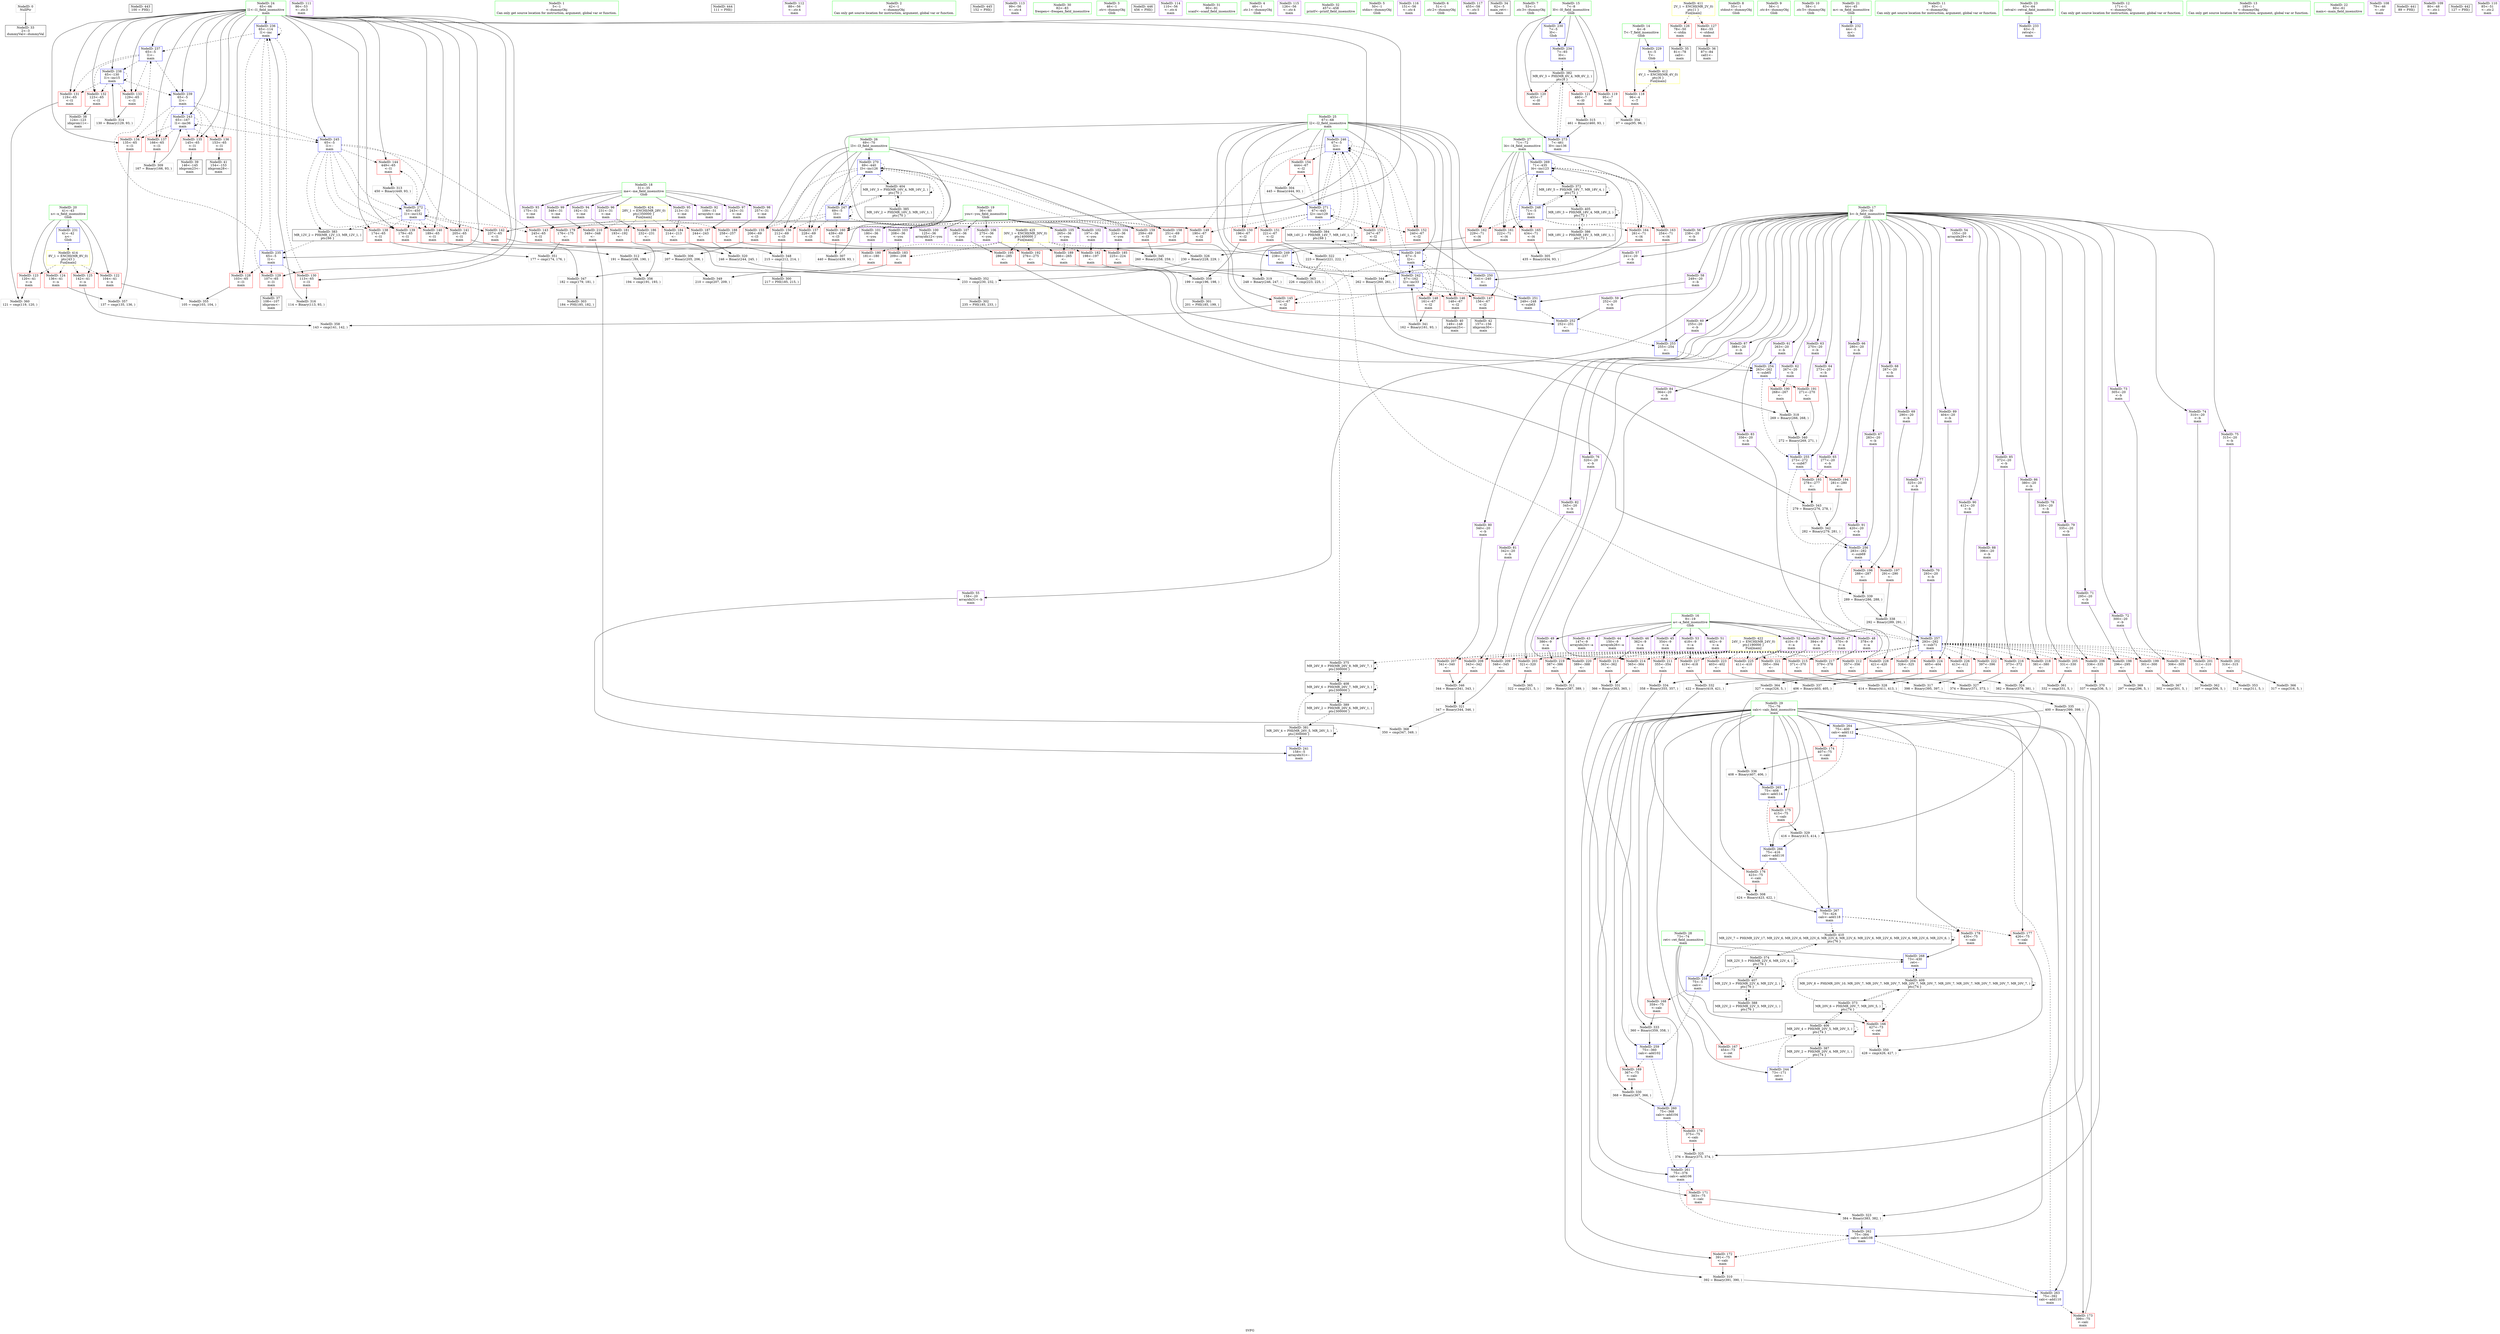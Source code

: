 digraph "SVFG" {
	label="SVFG";

	Node0x5574c102b620 [shape=record,color=grey,label="{NodeID: 0\nNullPtr}"];
	Node0x5574c102b620 -> Node0x5574c1007d70[style=solid];
	Node0x5574c1076930 [shape=record,color=black,label="{NodeID: 443\n100 = PHI()\n}"];
	Node0x5574c10430b0 [shape=record,color=grey,label="{NodeID: 360\n121 = cmp(119, 120, )\n}"];
	Node0x5574c102f380 [shape=record,color=red,label="{NodeID: 194\n281\<--280\n\<--\nmain\n}"];
	Node0x5574c102f380 -> Node0x5574c10415b0[style=solid];
	Node0x5574c1009600 [shape=record,color=purple,label="{NodeID: 111\n86\<--53\n\<--.str.3\nmain\n}"];
	Node0x5574c10021a0 [shape=record,color=green,label="{NodeID: 28\n73\<--74\nret\<--ret_field_insensitive\nmain\n}"];
	Node0x5574c10021a0 -> Node0x5574c1033ae0[style=solid];
	Node0x5574c10021a0 -> Node0x5574c1033bb0[style=solid];
	Node0x5574c10021a0 -> Node0x5574c1039b10[style=solid];
	Node0x5574c10021a0 -> Node0x5574c103ae90[style=solid];
	Node0x5574c1036810 [shape=record,color=black,label="{NodeID: 388\nMR_22V_2 = PHI(MR_22V_3, MR_22V_1, )\npts\{76 \}\n}"];
	Node0x5574c1036810 -> Node0x5574c105fea0[style=dashed];
	Node0x5574c103de30 [shape=record,color=grey,label="{NodeID: 305\n435 = Binary(434, 93, )\n}"];
	Node0x5574c103de30 -> Node0x5574c103af60[style=solid];
	Node0x5574c1030a40 [shape=record,color=red,label="{NodeID: 222\n397\<--396\n\<--\nmain\n}"];
	Node0x5574c1030a40 -> Node0x5574c103f030[style=solid];
	Node0x5574c10324f0 [shape=record,color=red,label="{NodeID: 139\n179\<--65\n\<--l1\nmain\n}"];
	Node0x5574c10324f0 -> Node0x5574c1041d30[style=solid];
	Node0x5574c102d160 [shape=record,color=purple,label="{NodeID: 56\n238\<--20\n\<--b\nmain\n}"];
	Node0x5574c102d160 -> Node0x5574c1039f20[style=solid];
	Node0x5574c1040830 [shape=record,color=grey,label="{NodeID: 333\n360 = Binary(359, 358, )\n}"];
	Node0x5574c1040830 -> Node0x5574c103a740[style=solid];
	Node0x5574c1039ff0 [shape=record,color=blue,label="{NodeID: 250\n241\<--240\n\<--\nmain\n}"];
	Node0x5574c1039ff0 -> Node0x5574c103a0c0[style=dashed];
	Node0x5574c1033bb0 [shape=record,color=red,label="{NodeID: 167\n454\<--73\n\<--ret\nmain\n}"];
	Node0x5574c102e820 [shape=record,color=purple,label="{NodeID: 84\n364\<--20\n\<--b\nmain\n}"];
	Node0x5574c102e820 -> Node0x5574c10303c0[style=solid];
	Node0x5574c102c330 [shape=record,color=green,label="{NodeID: 1\n5\<--1\n\<--dummyObj\nCan only get source location for instruction, argument, global var or function.}"];
	Node0x5574c1076a30 [shape=record,color=black,label="{NodeID: 444\n111 = PHI()\n}"];
	Node0x5574c1043230 [shape=record,color=grey,label="{NodeID: 361\n332 = cmp(331, 5, )\n}"];
	Node0x5574c102f450 [shape=record,color=red,label="{NodeID: 195\n286\<--285\n\<--\nmain\n}"];
	Node0x5574c102f450 -> Node0x5574c1041130[style=solid];
	Node0x5574c10096d0 [shape=record,color=purple,label="{NodeID: 112\n88\<--56\n\<--.str.4\nmain\n}"];
	Node0x5574c1002270 [shape=record,color=green,label="{NodeID: 29\n75\<--76\ncalc\<--calc_field_insensitive\nmain\n}"];
	Node0x5574c1002270 -> Node0x5574c1033c80[style=solid];
	Node0x5574c1002270 -> Node0x5574c1033d50[style=solid];
	Node0x5574c1002270 -> Node0x5574c1033e20[style=solid];
	Node0x5574c1002270 -> Node0x5574c1033ef0[style=solid];
	Node0x5574c1002270 -> Node0x5574c1033fc0[style=solid];
	Node0x5574c1002270 -> Node0x5574c1034090[style=solid];
	Node0x5574c1002270 -> Node0x5574c1034160[style=solid];
	Node0x5574c1002270 -> Node0x5574c1034230[style=solid];
	Node0x5574c1002270 -> Node0x5574c1034300[style=solid];
	Node0x5574c1002270 -> Node0x5574c10343d0[style=solid];
	Node0x5574c1002270 -> Node0x5574c10344a0[style=solid];
	Node0x5574c1002270 -> Node0x5574c103a670[style=solid];
	Node0x5574c1002270 -> Node0x5574c103a740[style=solid];
	Node0x5574c1002270 -> Node0x5574c103a810[style=solid];
	Node0x5574c1002270 -> Node0x5574c103a8e0[style=solid];
	Node0x5574c1002270 -> Node0x5574c103a9b0[style=solid];
	Node0x5574c1002270 -> Node0x5574c103aa80[style=solid];
	Node0x5574c1002270 -> Node0x5574c103ab50[style=solid];
	Node0x5574c1002270 -> Node0x5574c103ac20[style=solid];
	Node0x5574c1002270 -> Node0x5574c103acf0[style=solid];
	Node0x5574c1002270 -> Node0x5574c103adc0[style=solid];
	Node0x5574c1036d10 [shape=record,color=black,label="{NodeID: 389\nMR_26V_2 = PHI(MR_26V_6, MR_26V_1, )\npts\{300000 \}\n}"];
	Node0x5574c1036d10 -> Node0x5574c1055ca0[style=dashed];
	Node0x5574c1036d10 -> Node0x5574c10603a0[style=dashed];
	Node0x5574c103dfb0 [shape=record,color=grey,label="{NodeID: 306\n207 = Binary(205, 206, )\n}"];
	Node0x5574c103dfb0 -> Node0x5574c1042030[style=solid];
	Node0x5574c1030b10 [shape=record,color=red,label="{NodeID: 223\n403\<--402\n\<--\nmain\n}"];
	Node0x5574c1030b10 -> Node0x5574c1040e30[style=solid];
	Node0x5574c10325c0 [shape=record,color=red,label="{NodeID: 140\n189\<--65\n\<--l1\nmain\n}"];
	Node0x5574c10325c0 -> Node0x5574c103e8b0[style=solid];
	Node0x5574c102d230 [shape=record,color=purple,label="{NodeID: 57\n241\<--20\n\<--b\nmain\n}"];
	Node0x5574c102d230 -> Node0x5574c1039ff0[style=solid];
	Node0x5574c10409b0 [shape=record,color=grey,label="{NodeID: 334\n358 = Binary(355, 357, )\n}"];
	Node0x5574c10409b0 -> Node0x5574c1040830[style=solid];
	Node0x5574c103a0c0 [shape=record,color=blue,label="{NodeID: 251\n249\<--248\n\<--sub63\nmain\n}"];
	Node0x5574c103a0c0 -> Node0x5574c103a190[style=dashed];
	Node0x5574c1033c80 [shape=record,color=red,label="{NodeID: 168\n359\<--75\n\<--calc\nmain\n}"];
	Node0x5574c1033c80 -> Node0x5574c1040830[style=solid];
	Node0x5574c102e8f0 [shape=record,color=purple,label="{NodeID: 85\n372\<--20\n\<--b\nmain\n}"];
	Node0x5574c102e8f0 -> Node0x5574c1030560[style=solid];
	Node0x5574c102c1e0 [shape=record,color=green,label="{NodeID: 2\n42\<--1\n\<--dummyObj\nCan only get source location for instruction, argument, global var or function.}"];
	Node0x5574c1076b30 [shape=record,color=black,label="{NodeID: 445\n152 = PHI()\n}"];
	Node0x5574c10433b0 [shape=record,color=grey,label="{NodeID: 362\n307 = cmp(306, 5, )\n}"];
	Node0x5574c102f520 [shape=record,color=red,label="{NodeID: 196\n288\<--287\n\<--\nmain\n}"];
	Node0x5574c102f520 -> Node0x5574c1041130[style=solid];
	Node0x5574c10097a0 [shape=record,color=purple,label="{NodeID: 113\n99\<--56\n\<--.str.4\nmain\n}"];
	Node0x5574c1002340 [shape=record,color=green,label="{NodeID: 30\n82\<--83\nfreopen\<--freopen_field_insensitive\n}"];
	Node0x5574c103e130 [shape=record,color=grey,label="{NodeID: 307\n440 = Binary(439, 93, )\n}"];
	Node0x5574c103e130 -> Node0x5574c103b030[style=solid];
	Node0x5574c1030be0 [shape=record,color=red,label="{NodeID: 224\n405\<--404\n\<--\nmain\n}"];
	Node0x5574c1030be0 -> Node0x5574c1040e30[style=solid];
	Node0x5574c1032690 [shape=record,color=red,label="{NodeID: 141\n205\<--65\n\<--l1\nmain\n}"];
	Node0x5574c1032690 -> Node0x5574c103dfb0[style=solid];
	Node0x5574c102d300 [shape=record,color=purple,label="{NodeID: 58\n249\<--20\n\<--b\nmain\n}"];
	Node0x5574c102d300 -> Node0x5574c103a0c0[style=solid];
	Node0x5574c1040b30 [shape=record,color=grey,label="{NodeID: 335\n400 = Binary(399, 398, )\n}"];
	Node0x5574c1040b30 -> Node0x5574c103ab50[style=solid];
	Node0x5574c103a190 [shape=record,color=blue,label="{NodeID: 252\n252\<--251\n\<--\nmain\n}"];
	Node0x5574c103a190 -> Node0x5574c103a260[style=dashed];
	Node0x5574c1033d50 [shape=record,color=red,label="{NodeID: 169\n367\<--75\n\<--calc\nmain\n}"];
	Node0x5574c1033d50 -> Node0x5574c10403b0[style=solid];
	Node0x5574c102e9c0 [shape=record,color=purple,label="{NodeID: 86\n380\<--20\n\<--b\nmain\n}"];
	Node0x5574c102e9c0 -> Node0x5574c1030700[style=solid];
	Node0x5574c10066e0 [shape=record,color=green,label="{NodeID: 3\n46\<--1\n.str\<--dummyObj\nGlob }"];
	Node0x5574c1076c30 [shape=record,color=black,label="{NodeID: 446\n456 = PHI()\n}"];
	Node0x5574c1043530 [shape=record,color=grey,label="{NodeID: 363\n226 = cmp(223, 225, )\n}"];
	Node0x5574c102f5f0 [shape=record,color=red,label="{NodeID: 197\n291\<--290\n\<--\nmain\n}"];
	Node0x5574c102f5f0 -> Node0x5574c1040fb0[style=solid];
	Node0x5574c1009870 [shape=record,color=purple,label="{NodeID: 114\n110\<--56\n\<--.str.4\nmain\n}"];
	Node0x5574c1002440 [shape=record,color=green,label="{NodeID: 31\n90\<--91\nscanf\<--scanf_field_insensitive\n}"];
	Node0x5574c103e2b0 [shape=record,color=grey,label="{NodeID: 308\n424 = Binary(423, 422, )\n}"];
	Node0x5574c103e2b0 -> Node0x5574c103adc0[style=solid];
	Node0x5574c1030cb0 [shape=record,color=red,label="{NodeID: 225\n411\<--410\n\<--\nmain\n}"];
	Node0x5574c1030cb0 -> Node0x5574c10400b0[style=solid];
	Node0x5574c1032760 [shape=record,color=red,label="{NodeID: 142\n237\<--65\n\<--l1\nmain\n}"];
	Node0x5574c1032760 -> Node0x5574c1039f20[style=solid];
	Node0x5574c102d3d0 [shape=record,color=purple,label="{NodeID: 59\n252\<--20\n\<--b\nmain\n}"];
	Node0x5574c102d3d0 -> Node0x5574c103a190[style=solid];
	Node0x5574c1040cb0 [shape=record,color=grey,label="{NodeID: 336\n408 = Binary(407, 406, )\n}"];
	Node0x5574c1040cb0 -> Node0x5574c103ac20[style=solid];
	Node0x5574c103a260 [shape=record,color=blue,label="{NodeID: 253\n255\<--254\n\<--\nmain\n}"];
	Node0x5574c103a260 -> Node0x5574c103a330[style=dashed];
	Node0x5574c1033e20 [shape=record,color=red,label="{NodeID: 170\n375\<--75\n\<--calc\nmain\n}"];
	Node0x5574c1033e20 -> Node0x5574c103fc30[style=solid];
	Node0x5574c102ea90 [shape=record,color=purple,label="{NodeID: 87\n388\<--20\n\<--b\nmain\n}"];
	Node0x5574c102ea90 -> Node0x5574c10308a0[style=solid];
	Node0x5574c10012c0 [shape=record,color=green,label="{NodeID: 4\n48\<--1\n.str.1\<--dummyObj\nGlob }"];
	Node0x5574c10436b0 [shape=record,color=grey,label="{NodeID: 364\n327 = cmp(326, 5, )\n}"];
	Node0x5574c102f6c0 [shape=record,color=red,label="{NodeID: 198\n296\<--295\n\<--\nmain\n}"];
	Node0x5574c102f6c0 -> Node0x5574c1043e30[style=solid];
	Node0x5574c1009940 [shape=record,color=purple,label="{NodeID: 115\n126\<--56\n\<--.str.4\nmain\n}"];
	Node0x5574c1007c70 [shape=record,color=green,label="{NodeID: 32\n457\<--458\nprintf\<--printf_field_insensitive\n}"];
	Node0x5574c103e430 [shape=record,color=grey,label="{NodeID: 309\n167 = Binary(166, 93, )\n}"];
	Node0x5574c103e430 -> Node0x5574c1039a40[style=solid];
	Node0x5574c1030d80 [shape=record,color=red,label="{NodeID: 226\n413\<--412\n\<--\nmain\n}"];
	Node0x5574c1030d80 -> Node0x5574c10400b0[style=solid];
	Node0x5574c1032830 [shape=record,color=red,label="{NodeID: 143\n245\<--65\n\<--l1\nmain\n}"];
	Node0x5574c1032830 -> Node0x5574c103f4b0[style=solid];
	Node0x5574c102d4a0 [shape=record,color=purple,label="{NodeID: 60\n255\<--20\n\<--b\nmain\n}"];
	Node0x5574c102d4a0 -> Node0x5574c103a260[style=solid];
	Node0x5574c1040e30 [shape=record,color=grey,label="{NodeID: 337\n406 = Binary(403, 405, )\n}"];
	Node0x5574c1040e30 -> Node0x5574c1040cb0[style=solid];
	Node0x5574c103a330 [shape=record,color=blue,label="{NodeID: 254\n263\<--262\n\<--sub65\nmain\n}"];
	Node0x5574c103a330 -> Node0x5574c1034e60[style=dashed];
	Node0x5574c103a330 -> Node0x5574c1034f30[style=dashed];
	Node0x5574c103a330 -> Node0x5574c103a400[style=dashed];
	Node0x5574c1033ef0 [shape=record,color=red,label="{NodeID: 171\n383\<--75\n\<--calc\nmain\n}"];
	Node0x5574c1033ef0 -> Node0x5574c103f930[style=solid];
	Node0x5574c102eb60 [shape=record,color=purple,label="{NodeID: 88\n396\<--20\n\<--b\nmain\n}"];
	Node0x5574c102eb60 -> Node0x5574c1030a40[style=solid];
	Node0x5574c102c980 [shape=record,color=green,label="{NodeID: 5\n50\<--1\nstdin\<--dummyObj\nGlob }"];
	Node0x5574c1043830 [shape=record,color=grey,label="{NodeID: 365\n322 = cmp(321, 5, )\n}"];
	Node0x5574c102f790 [shape=record,color=red,label="{NodeID: 199\n301\<--300\n\<--\nmain\n}"];
	Node0x5574c102f790 -> Node0x5574c1043b30[style=solid];
	Node0x5574c1031240 [shape=record,color=purple,label="{NodeID: 116\n151\<--56\n\<--.str.4\nmain\n}"];
	Node0x5574c1007d70 [shape=record,color=black,label="{NodeID: 33\n2\<--3\ndummyVal\<--dummyVal\n}"];
	Node0x5574c103e5b0 [shape=record,color=grey,label="{NodeID: 310\n392 = Binary(391, 390, )\n}"];
	Node0x5574c103e5b0 -> Node0x5574c103aa80[style=solid];
	Node0x5574c1030e50 [shape=record,color=red,label="{NodeID: 227\n419\<--418\n\<--\nmain\n}"];
	Node0x5574c1030e50 -> Node0x5574c10406b0[style=solid];
	Node0x5574c1032900 [shape=record,color=red,label="{NodeID: 144\n449\<--65\n\<--l1\nmain\n}"];
	Node0x5574c1032900 -> Node0x5574c103ea30[style=solid];
	Node0x5574c102d570 [shape=record,color=purple,label="{NodeID: 61\n263\<--20\n\<--b\nmain\n}"];
	Node0x5574c102d570 -> Node0x5574c103a330[style=solid];
	Node0x5574c1040fb0 [shape=record,color=grey,label="{NodeID: 338\n292 = Binary(289, 291, )\n}"];
	Node0x5574c1040fb0 -> Node0x5574c103a5a0[style=solid];
	Node0x5574c103a400 [shape=record,color=blue,label="{NodeID: 255\n273\<--272\n\<--sub67\nmain\n}"];
	Node0x5574c103a400 -> Node0x5574c102f2b0[style=dashed];
	Node0x5574c103a400 -> Node0x5574c102f380[style=dashed];
	Node0x5574c103a400 -> Node0x5574c103a4d0[style=dashed];
	Node0x5574c1033fc0 [shape=record,color=red,label="{NodeID: 172\n391\<--75\n\<--calc\nmain\n}"];
	Node0x5574c1033fc0 -> Node0x5574c103e5b0[style=solid];
	Node0x5574c102ec30 [shape=record,color=purple,label="{NodeID: 89\n404\<--20\n\<--b\nmain\n}"];
	Node0x5574c102ec30 -> Node0x5574c1030be0[style=solid];
	Node0x5574c102ca10 [shape=record,color=green,label="{NodeID: 6\n51\<--1\n.str.2\<--dummyObj\nGlob }"];
	Node0x5574c10439b0 [shape=record,color=grey,label="{NodeID: 366\n317 = cmp(316, 5, )\n}"];
	Node0x5574c102f860 [shape=record,color=red,label="{NodeID: 200\n306\<--305\n\<--\nmain\n}"];
	Node0x5574c102f860 -> Node0x5574c10433b0[style=solid];
	Node0x5574c1031310 [shape=record,color=purple,label="{NodeID: 117\n455\<--58\n\<--.str.5\nmain\n}"];
	Node0x5574c1007e70 [shape=record,color=black,label="{NodeID: 34\n62\<--5\nmain_ret\<--\nmain\n}"];
	Node0x5574c103e730 [shape=record,color=grey,label="{NodeID: 311\n390 = Binary(387, 389, )\n}"];
	Node0x5574c103e730 -> Node0x5574c103e5b0[style=solid];
	Node0x5574c1030f20 [shape=record,color=red,label="{NodeID: 228\n421\<--420\n\<--\nmain\n}"];
	Node0x5574c1030f20 -> Node0x5574c10406b0[style=solid];
	Node0x5574c10329d0 [shape=record,color=red,label="{NodeID: 145\n141\<--67\n\<--l2\nmain\n}"];
	Node0x5574c10329d0 -> Node0x5574c1042db0[style=solid];
	Node0x5574c102d640 [shape=record,color=purple,label="{NodeID: 62\n267\<--20\n\<--b\nmain\n}"];
	Node0x5574c102d640 -> Node0x5574c1034e60[style=solid];
	Node0x5574c1062680 [shape=record,color=yellow,style=double,label="{NodeID: 422\n24V_1 = ENCHI(MR_24V_0)\npts\{190000 \}\nFun[main]}"];
	Node0x5574c1062680 -> Node0x5574c1030150[style=dashed];
	Node0x5574c1062680 -> Node0x5574c10302f0[style=dashed];
	Node0x5574c1062680 -> Node0x5574c1030490[style=dashed];
	Node0x5574c1062680 -> Node0x5574c1030630[style=dashed];
	Node0x5574c1062680 -> Node0x5574c10307d0[style=dashed];
	Node0x5574c1062680 -> Node0x5574c1030970[style=dashed];
	Node0x5574c1062680 -> Node0x5574c1030b10[style=dashed];
	Node0x5574c1062680 -> Node0x5574c1030cb0[style=dashed];
	Node0x5574c1062680 -> Node0x5574c1030e50[style=dashed];
	Node0x5574c1041130 [shape=record,color=grey,label="{NodeID: 339\n289 = Binary(286, 288, )\n}"];
	Node0x5574c1041130 -> Node0x5574c1040fb0[style=solid];
	Node0x5574c103a4d0 [shape=record,color=blue,label="{NodeID: 256\n283\<--282\n\<--sub69\nmain\n}"];
	Node0x5574c103a4d0 -> Node0x5574c102f520[style=dashed];
	Node0x5574c103a4d0 -> Node0x5574c102f5f0[style=dashed];
	Node0x5574c103a4d0 -> Node0x5574c103a5a0[style=dashed];
	Node0x5574c1034090 [shape=record,color=red,label="{NodeID: 173\n399\<--75\n\<--calc\nmain\n}"];
	Node0x5574c1034090 -> Node0x5574c1040b30[style=solid];
	Node0x5574c102ed00 [shape=record,color=purple,label="{NodeID: 90\n412\<--20\n\<--b\nmain\n}"];
	Node0x5574c102ed00 -> Node0x5574c1030d80[style=solid];
	Node0x5574c1006bf0 [shape=record,color=green,label="{NodeID: 7\n53\<--1\n.str.3\<--dummyObj\nGlob }"];
	Node0x5574c1043b30 [shape=record,color=grey,label="{NodeID: 367\n302 = cmp(301, 5, )\n}"];
	Node0x5574c102f930 [shape=record,color=red,label="{NodeID: 201\n311\<--310\n\<--\nmain\n}"];
	Node0x5574c102f930 -> Node0x5574c1042630[style=solid];
	Node0x5574c10313e0 [shape=record,color=red,label="{NodeID: 118\n96\<--4\n\<--T\nmain\n}"];
	Node0x5574c10313e0 -> Node0x5574c10427b0[style=solid];
	Node0x5574c1007f40 [shape=record,color=black,label="{NodeID: 35\n81\<--78\ncall\<--\nmain\n}"];
	Node0x5574c103e8b0 [shape=record,color=grey,label="{NodeID: 312\n191 = Binary(189, 190, )\n}"];
	Node0x5574c103e8b0 -> Node0x5574c1042ab0[style=solid];
	Node0x5574c1030ff0 [shape=record,color=blue,label="{NodeID: 229\n4\<--5\nT\<--\nGlob }"];
	Node0x5574c1030ff0 -> Node0x5574c1061dc0[style=dashed];
	Node0x5574c1032aa0 [shape=record,color=red,label="{NodeID: 146\n148\<--67\n\<--l2\nmain\n}"];
	Node0x5574c1032aa0 -> Node0x5574c1008350[style=solid];
	Node0x5574c102d710 [shape=record,color=purple,label="{NodeID: 63\n270\<--20\n\<--b\nmain\n}"];
	Node0x5574c102d710 -> Node0x5574c1034f30[style=solid];
	Node0x5574c10412b0 [shape=record,color=grey,label="{NodeID: 340\n272 = Binary(269, 271, )\n}"];
	Node0x5574c10412b0 -> Node0x5574c103a400[style=solid];
	Node0x5574c103a5a0 [shape=record,color=blue,label="{NodeID: 257\n293\<--292\n\<--sub71\nmain\n}"];
	Node0x5574c103a5a0 -> Node0x5574c102f6c0[style=dashed];
	Node0x5574c103a5a0 -> Node0x5574c102f790[style=dashed];
	Node0x5574c103a5a0 -> Node0x5574c102f860[style=dashed];
	Node0x5574c103a5a0 -> Node0x5574c102f930[style=dashed];
	Node0x5574c103a5a0 -> Node0x5574c102fa00[style=dashed];
	Node0x5574c103a5a0 -> Node0x5574c102fad0[style=dashed];
	Node0x5574c103a5a0 -> Node0x5574c102fba0[style=dashed];
	Node0x5574c103a5a0 -> Node0x5574c102fc70[style=dashed];
	Node0x5574c103a5a0 -> Node0x5574c102fd40[style=dashed];
	Node0x5574c103a5a0 -> Node0x5574c102fe10[style=dashed];
	Node0x5574c103a5a0 -> Node0x5574c102fee0[style=dashed];
	Node0x5574c103a5a0 -> Node0x5574c102ffb0[style=dashed];
	Node0x5574c103a5a0 -> Node0x5574c1030220[style=dashed];
	Node0x5574c103a5a0 -> Node0x5574c10303c0[style=dashed];
	Node0x5574c103a5a0 -> Node0x5574c1030560[style=dashed];
	Node0x5574c103a5a0 -> Node0x5574c1030700[style=dashed];
	Node0x5574c103a5a0 -> Node0x5574c10308a0[style=dashed];
	Node0x5574c103a5a0 -> Node0x5574c1030a40[style=dashed];
	Node0x5574c103a5a0 -> Node0x5574c1030be0[style=dashed];
	Node0x5574c103a5a0 -> Node0x5574c1030d80[style=dashed];
	Node0x5574c103a5a0 -> Node0x5574c1030f20[style=dashed];
	Node0x5574c103a5a0 -> Node0x5574c1039f20[style=dashed];
	Node0x5574c103a5a0 -> Node0x5574c1053aa0[style=dashed];
	Node0x5574c1034160 [shape=record,color=red,label="{NodeID: 174\n407\<--75\n\<--calc\nmain\n}"];
	Node0x5574c1034160 -> Node0x5574c1040cb0[style=solid];
	Node0x5574c102edd0 [shape=record,color=purple,label="{NodeID: 91\n420\<--20\n\<--b\nmain\n}"];
	Node0x5574c102edd0 -> Node0x5574c1030f20[style=solid];
	Node0x5574c1006c80 [shape=record,color=green,label="{NodeID: 8\n55\<--1\nstdout\<--dummyObj\nGlob }"];
	Node0x5574c1043cb0 [shape=record,color=grey,label="{NodeID: 368\n350 = cmp(347, 349, )\n}"];
	Node0x5574c102fa00 [shape=record,color=red,label="{NodeID: 202\n316\<--315\n\<--\nmain\n}"];
	Node0x5574c102fa00 -> Node0x5574c10439b0[style=solid];
	Node0x5574c10314b0 [shape=record,color=red,label="{NodeID: 119\n95\<--7\n\<--l0\nmain\n}"];
	Node0x5574c10314b0 -> Node0x5574c10427b0[style=solid];
	Node0x5574c1008010 [shape=record,color=black,label="{NodeID: 36\n87\<--84\ncall1\<--\nmain\n}"];
	Node0x5574c103ea30 [shape=record,color=grey,label="{NodeID: 313\n450 = Binary(449, 93, )\n}"];
	Node0x5574c103ea30 -> Node0x5574c103b1d0[style=solid];
	Node0x5574c10310f0 [shape=record,color=blue,label="{NodeID: 230\n7\<--5\nl0\<--\nGlob }"];
	Node0x5574c10310f0 -> Node0x5574c10392f0[style=dashed];
	Node0x5574c1032b70 [shape=record,color=red,label="{NodeID: 147\n156\<--67\n\<--l2\nmain\n}"];
	Node0x5574c1032b70 -> Node0x5574c10084f0[style=solid];
	Node0x5574c102d7e0 [shape=record,color=purple,label="{NodeID: 64\n273\<--20\n\<--b\nmain\n}"];
	Node0x5574c102d7e0 -> Node0x5574c103a400[style=solid];
	Node0x5574c1062840 [shape=record,color=yellow,style=double,label="{NodeID: 424\n28V_1 = ENCHI(MR_28V_0)\npts\{350000 \}\nFun[main]}"];
	Node0x5574c1062840 -> Node0x5574c1034570[style=dashed];
	Node0x5574c1062840 -> Node0x5574c1034710[style=dashed];
	Node0x5574c1062840 -> Node0x5574c1034980[style=dashed];
	Node0x5574c1062840 -> Node0x5574c1034b20[style=dashed];
	Node0x5574c1062840 -> Node0x5574c1034bf0[style=dashed];
	Node0x5574c1062840 -> Node0x5574c1034cc0[style=dashed];
	Node0x5574c1062840 -> Node0x5574c1030080[style=dashed];
	Node0x5574c1041430 [shape=record,color=grey,label="{NodeID: 341\n162 = Binary(161, 93, )\n}"];
	Node0x5574c1041430 -> Node0x5574c1039970[style=solid];
	Node0x5574c103a670 [shape=record,color=blue,label="{NodeID: 258\n75\<--5\ncalc\<--\nmain\n}"];
	Node0x5574c103a670 -> Node0x5574c1033c80[style=dashed];
	Node0x5574c103a670 -> Node0x5574c103a740[style=dashed];
	Node0x5574c1034230 [shape=record,color=red,label="{NodeID: 175\n415\<--75\n\<--calc\nmain\n}"];
	Node0x5574c1034230 -> Node0x5574c1040230[style=solid];
	Node0x5574c102eea0 [shape=record,color=purple,label="{NodeID: 92\n109\<--31\narrayidx\<--me\nmain\n}"];
	Node0x5574c1002d40 [shape=record,color=green,label="{NodeID: 9\n56\<--1\n.str.4\<--dummyObj\nGlob }"];
	Node0x5574c1043e30 [shape=record,color=grey,label="{NodeID: 369\n297 = cmp(296, 5, )\n}"];
	Node0x5574c102fad0 [shape=record,color=red,label="{NodeID: 203\n321\<--320\n\<--\nmain\n}"];
	Node0x5574c102fad0 -> Node0x5574c1043830[style=solid];
	Node0x5574c1031580 [shape=record,color=red,label="{NodeID: 120\n453\<--7\n\<--l0\nmain\n}"];
	Node0x5574c10080e0 [shape=record,color=black,label="{NodeID: 37\n108\<--107\nidxprom\<--\nmain\n}"];
	Node0x5574c103ebb0 [shape=record,color=grey,label="{NodeID: 314\n130 = Binary(129, 93, )\n}"];
	Node0x5574c103ebb0 -> Node0x5574c1039630[style=solid];
	Node0x5574c1039020 [shape=record,color=blue,label="{NodeID: 231\n41\<--42\nn\<--\nGlob }"];
	Node0x5574c1039020 -> Node0x5574c1061f80[style=dashed];
	Node0x5574c1032c40 [shape=record,color=red,label="{NodeID: 148\n161\<--67\n\<--l2\nmain\n}"];
	Node0x5574c1032c40 -> Node0x5574c1041430[style=solid];
	Node0x5574c102d8b0 [shape=record,color=purple,label="{NodeID: 65\n277\<--20\n\<--b\nmain\n}"];
	Node0x5574c102d8b0 -> Node0x5574c102f2b0[style=solid];
	Node0x5574c1062920 [shape=record,color=yellow,style=double,label="{NodeID: 425\n30V_1 = ENCHI(MR_30V_0)\npts\{400000 \}\nFun[main]}"];
	Node0x5574c1062920 -> Node0x5574c1034640[style=dashed];
	Node0x5574c1062920 -> Node0x5574c10347e0[style=dashed];
	Node0x5574c1062920 -> Node0x5574c10348b0[style=dashed];
	Node0x5574c1062920 -> Node0x5574c1034a50[style=dashed];
	Node0x5574c1062920 -> Node0x5574c1034d90[style=dashed];
	Node0x5574c1062920 -> Node0x5574c102f1e0[style=dashed];
	Node0x5574c1062920 -> Node0x5574c102f450[style=dashed];
	Node0x5574c10415b0 [shape=record,color=grey,label="{NodeID: 342\n282 = Binary(279, 281, )\n}"];
	Node0x5574c10415b0 -> Node0x5574c103a4d0[style=solid];
	Node0x5574c103a740 [shape=record,color=blue,label="{NodeID: 259\n75\<--360\ncalc\<--add102\nmain\n}"];
	Node0x5574c103a740 -> Node0x5574c1033d50[style=dashed];
	Node0x5574c103a740 -> Node0x5574c103a810[style=dashed];
	Node0x5574c1034300 [shape=record,color=red,label="{NodeID: 176\n423\<--75\n\<--calc\nmain\n}"];
	Node0x5574c1034300 -> Node0x5574c103e2b0[style=solid];
	Node0x5574c102ef70 [shape=record,color=purple,label="{NodeID: 93\n175\<--31\n\<--me\nmain\n}"];
	Node0x5574c102ef70 -> Node0x5574c1034570[style=solid];
	Node0x5574c1002e10 [shape=record,color=green,label="{NodeID: 10\n58\<--1\n.str.5\<--dummyObj\nGlob }"];
	Node0x5574c1043fb0 [shape=record,color=grey,label="{NodeID: 370\n337 = cmp(336, 5, )\n}"];
	Node0x5574c102fba0 [shape=record,color=red,label="{NodeID: 204\n326\<--325\n\<--\nmain\n}"];
	Node0x5574c102fba0 -> Node0x5574c10436b0[style=solid];
	Node0x5574c1031650 [shape=record,color=red,label="{NodeID: 121\n460\<--7\n\<--l0\nmain\n}"];
	Node0x5574c1031650 -> Node0x5574c103ed30[style=solid];
	Node0x5574c10081b0 [shape=record,color=black,label="{NodeID: 38\n124\<--123\nidxprom11\<--\nmain\n}"];
	Node0x5574c103ed30 [shape=record,color=grey,label="{NodeID: 315\n461 = Binary(460, 93, )\n}"];
	Node0x5574c103ed30 -> Node0x5574c103b2a0[style=solid];
	Node0x5574c1039120 [shape=record,color=blue,label="{NodeID: 232\n44\<--5\nm\<--\nGlob }"];
	Node0x5574c1032d10 [shape=record,color=red,label="{NodeID: 149\n190\<--67\n\<--l2\nmain\n}"];
	Node0x5574c1032d10 -> Node0x5574c103e8b0[style=solid];
	Node0x5574c102d980 [shape=record,color=purple,label="{NodeID: 66\n280\<--20\n\<--b\nmain\n}"];
	Node0x5574c102d980 -> Node0x5574c102f380[style=solid];
	Node0x5574c1041730 [shape=record,color=grey,label="{NodeID: 343\n279 = Binary(276, 278, )\n}"];
	Node0x5574c1041730 -> Node0x5574c10415b0[style=solid];
	Node0x5574c103a810 [shape=record,color=blue,label="{NodeID: 260\n75\<--368\ncalc\<--add104\nmain\n}"];
	Node0x5574c103a810 -> Node0x5574c1033e20[style=dashed];
	Node0x5574c103a810 -> Node0x5574c103a8e0[style=dashed];
	Node0x5574c10343d0 [shape=record,color=red,label="{NodeID: 177\n426\<--75\n\<--calc\nmain\n}"];
	Node0x5574c10343d0 -> Node0x5574c10421b0[style=solid];
	Node0x5574c102f040 [shape=record,color=purple,label="{NodeID: 94\n192\<--31\n\<--me\nmain\n}"];
	Node0x5574c102f040 -> Node0x5574c1034710[style=solid];
	Node0x5574c1007240 [shape=record,color=green,label="{NodeID: 11\n93\<--1\n\<--dummyObj\nCan only get source location for instruction, argument, global var or function.}"];
	Node0x5574c102fc70 [shape=record,color=red,label="{NodeID: 205\n331\<--330\n\<--\nmain\n}"];
	Node0x5574c102fc70 -> Node0x5574c1043230[style=solid];
	Node0x5574c1031720 [shape=record,color=red,label="{NodeID: 122\n104\<--41\n\<--n\nmain\n}"];
	Node0x5574c1031720 -> Node0x5574c1042930[style=solid];
	Node0x5574c1008280 [shape=record,color=black,label="{NodeID: 39\n146\<--145\nidxprom23\<--\nmain\n}"];
	Node0x5574c103eeb0 [shape=record,color=grey,label="{NodeID: 316\n114 = Binary(113, 93, )\n}"];
	Node0x5574c103eeb0 -> Node0x5574c1039490[style=solid];
	Node0x5574c1039220 [shape=record,color=blue,label="{NodeID: 233\n63\<--5\nretval\<--\nmain\n}"];
	Node0x5574c1032de0 [shape=record,color=red,label="{NodeID: 150\n196\<--67\n\<--l2\nmain\n}"];
	Node0x5574c1032de0 -> Node0x5574c1042f30[style=solid];
	Node0x5574c102da50 [shape=record,color=purple,label="{NodeID: 67\n283\<--20\n\<--b\nmain\n}"];
	Node0x5574c102da50 -> Node0x5574c103a4d0[style=solid];
	Node0x5574c10418b0 [shape=record,color=grey,label="{NodeID: 344\n262 = Binary(260, 261, )\n}"];
	Node0x5574c10418b0 -> Node0x5574c103a330[style=solid];
	Node0x5574c103a8e0 [shape=record,color=blue,label="{NodeID: 261\n75\<--376\ncalc\<--add106\nmain\n}"];
	Node0x5574c103a8e0 -> Node0x5574c1033ef0[style=dashed];
	Node0x5574c103a8e0 -> Node0x5574c103a9b0[style=dashed];
	Node0x5574c10344a0 [shape=record,color=red,label="{NodeID: 178\n430\<--75\n\<--calc\nmain\n}"];
	Node0x5574c10344a0 -> Node0x5574c103ae90[style=solid];
	Node0x5574c102f110 [shape=record,color=purple,label="{NodeID: 95\n213\<--31\n\<--me\nmain\n}"];
	Node0x5574c102f110 -> Node0x5574c1034980[style=solid];
	Node0x5574c1007310 [shape=record,color=green,label="{NodeID: 12\n171\<--1\n\<--dummyObj\nCan only get source location for instruction, argument, global var or function.}"];
	Node0x5574c1052ba0 [shape=record,color=black,label="{NodeID: 372\nMR_18V_5 = PHI(MR_18V_7, MR_18V_4, )\npts\{72 \}\n}"];
	Node0x5574c1052ba0 -> Node0x5574c1039e50[style=dashed];
	Node0x5574c1052ba0 -> Node0x5574c1052ba0[style=dashed];
	Node0x5574c1052ba0 -> Node0x5574c105f4a0[style=dashed];
	Node0x5574c102fd40 [shape=record,color=red,label="{NodeID: 206\n336\<--335\n\<--\nmain\n}"];
	Node0x5574c102fd40 -> Node0x5574c1043fb0[style=solid];
	Node0x5574c10317f0 [shape=record,color=red,label="{NodeID: 123\n120\<--41\n\<--n\nmain\n}"];
	Node0x5574c10317f0 -> Node0x5574c10430b0[style=solid];
	Node0x5574c1008350 [shape=record,color=black,label="{NodeID: 40\n149\<--148\nidxprom25\<--\nmain\n}"];
	Node0x5574c103f030 [shape=record,color=grey,label="{NodeID: 317\n398 = Binary(395, 397, )\n}"];
	Node0x5574c103f030 -> Node0x5574c1040b30[style=solid];
	Node0x5574c10392f0 [shape=record,color=blue,label="{NodeID: 234\n7\<--93\nl0\<--\nmain\n}"];
	Node0x5574c10392f0 -> Node0x5574c10561a0[style=dashed];
	Node0x5574c1032eb0 [shape=record,color=red,label="{NodeID: 151\n221\<--67\n\<--l2\nmain\n}"];
	Node0x5574c1032eb0 -> Node0x5574c103f7b0[style=solid];
	Node0x5574c102db20 [shape=record,color=purple,label="{NodeID: 68\n287\<--20\n\<--b\nmain\n}"];
	Node0x5574c102db20 -> Node0x5574c102f520[style=solid];
	Node0x5574c1041a30 [shape=record,color=grey,label="{NodeID: 345\n260 = Binary(258, 259, )\n}"];
	Node0x5574c1041a30 -> Node0x5574c10418b0[style=solid];
	Node0x5574c103a9b0 [shape=record,color=blue,label="{NodeID: 262\n75\<--384\ncalc\<--add108\nmain\n}"];
	Node0x5574c103a9b0 -> Node0x5574c1033fc0[style=dashed];
	Node0x5574c103a9b0 -> Node0x5574c103aa80[style=dashed];
	Node0x5574c1034570 [shape=record,color=red,label="{NodeID: 179\n176\<--175\n\<--\nmain\n}"];
	Node0x5574c1034570 -> Node0x5574c1042330[style=solid];
	Node0x5574c10089d0 [shape=record,color=purple,label="{NodeID: 96\n231\<--31\n\<--me\nmain\n}"];
	Node0x5574c10089d0 -> Node0x5574c1034b20[style=solid];
	Node0x5574c10067d0 [shape=record,color=green,label="{NodeID: 13\n185\<--1\n\<--dummyObj\nCan only get source location for instruction, argument, global var or function.}"];
	Node0x5574c10530a0 [shape=record,color=black,label="{NodeID: 373\nMR_20V_6 = PHI(MR_20V_7, MR_20V_5, )\npts\{74 \}\n}"];
	Node0x5574c10530a0 -> Node0x5574c1033ae0[style=dashed];
	Node0x5574c10530a0 -> Node0x5574c103ae90[style=dashed];
	Node0x5574c10530a0 -> Node0x5574c10530a0[style=dashed];
	Node0x5574c10530a0 -> Node0x5574c105f9a0[style=dashed];
	Node0x5574c10530a0 -> Node0x5574c10608a0[style=dashed];
	Node0x5574c102fe10 [shape=record,color=red,label="{NodeID: 207\n341\<--340\n\<--\nmain\n}"];
	Node0x5574c102fe10 -> Node0x5574c1041bb0[style=solid];
	Node0x5574c10318c0 [shape=record,color=red,label="{NodeID: 124\n136\<--41\n\<--n\nmain\n}"];
	Node0x5574c10318c0 -> Node0x5574c1042c30[style=solid];
	Node0x5574c1008420 [shape=record,color=black,label="{NodeID: 41\n154\<--153\nidxprom28\<--\nmain\n}"];
	Node0x5574c103f1b0 [shape=record,color=grey,label="{NodeID: 318\n269 = Binary(266, 268, )\n}"];
	Node0x5574c103f1b0 -> Node0x5574c10412b0[style=solid];
	Node0x5574c10393c0 [shape=record,color=blue,label="{NodeID: 235\n65\<--5\nl1\<--\nmain\n}"];
	Node0x5574c10393c0 -> Node0x5574c1031c00[style=dashed];
	Node0x5574c10393c0 -> Node0x5574c1031cd0[style=dashed];
	Node0x5574c10393c0 -> Node0x5574c1031da0[style=dashed];
	Node0x5574c10393c0 -> Node0x5574c1039490[style=dashed];
	Node0x5574c10393c0 -> Node0x5574c1039560[style=dashed];
	Node0x5574c1032f80 [shape=record,color=red,label="{NodeID: 152\n240\<--67\n\<--l2\nmain\n}"];
	Node0x5574c1032f80 -> Node0x5574c1039ff0[style=solid];
	Node0x5574c102dbf0 [shape=record,color=purple,label="{NodeID: 69\n290\<--20\n\<--b\nmain\n}"];
	Node0x5574c102dbf0 -> Node0x5574c102f5f0[style=solid];
	Node0x5574c1041bb0 [shape=record,color=grey,label="{NodeID: 346\n344 = Binary(341, 343, )\n}"];
	Node0x5574c1041bb0 -> Node0x5574c103f630[style=solid];
	Node0x5574c103aa80 [shape=record,color=blue,label="{NodeID: 263\n75\<--392\ncalc\<--add110\nmain\n}"];
	Node0x5574c103aa80 -> Node0x5574c1034090[style=dashed];
	Node0x5574c103aa80 -> Node0x5574c103ab50[style=dashed];
	Node0x5574c1034640 [shape=record,color=red,label="{NodeID: 180\n181\<--180\n\<--\nmain\n}"];
	Node0x5574c1034640 -> Node0x5574c1041d30[style=solid];
	Node0x5574c1008aa0 [shape=record,color=purple,label="{NodeID: 97\n243\<--31\n\<--me\nmain\n}"];
	Node0x5574c1008aa0 -> Node0x5574c1034bf0[style=solid];
	Node0x5574c10068a0 [shape=record,color=green,label="{NodeID: 14\n4\<--6\nT\<--T_field_insensitive\nGlob }"];
	Node0x5574c10068a0 -> Node0x5574c10313e0[style=solid];
	Node0x5574c10068a0 -> Node0x5574c1030ff0[style=solid];
	Node0x5574c10535a0 [shape=record,color=black,label="{NodeID: 374\nMR_22V_5 = PHI(MR_22V_6, MR_22V_4, )\npts\{76 \}\n}"];
	Node0x5574c10535a0 -> Node0x5574c103a670[style=dashed];
	Node0x5574c10535a0 -> Node0x5574c10535a0[style=dashed];
	Node0x5574c10535a0 -> Node0x5574c105fea0[style=dashed];
	Node0x5574c10535a0 -> Node0x5574c1060da0[style=dashed];
	Node0x5574c102fee0 [shape=record,color=red,label="{NodeID: 208\n343\<--342\n\<--\nmain\n}"];
	Node0x5574c102fee0 -> Node0x5574c1041bb0[style=solid];
	Node0x5574c1031990 [shape=record,color=red,label="{NodeID: 125\n142\<--41\n\<--n\nmain\n}"];
	Node0x5574c1031990 -> Node0x5574c1042db0[style=solid];
	Node0x5574c10084f0 [shape=record,color=black,label="{NodeID: 42\n157\<--156\nidxprom30\<--\nmain\n}"];
	Node0x5574c103f330 [shape=record,color=grey,label="{NodeID: 319\n248 = Binary(246, 247, )\n}"];
	Node0x5574c103f330 -> Node0x5574c103a0c0[style=solid];
	Node0x5574c1039490 [shape=record,color=blue,label="{NodeID: 236\n65\<--114\nl1\<--inc\nmain\n}"];
	Node0x5574c1039490 -> Node0x5574c1031c00[style=dashed];
	Node0x5574c1039490 -> Node0x5574c1031cd0[style=dashed];
	Node0x5574c1039490 -> Node0x5574c1031da0[style=dashed];
	Node0x5574c1039490 -> Node0x5574c1039490[style=dashed];
	Node0x5574c1039490 -> Node0x5574c1039560[style=dashed];
	Node0x5574c1033050 [shape=record,color=red,label="{NodeID: 153\n247\<--67\n\<--l2\nmain\n}"];
	Node0x5574c1033050 -> Node0x5574c103f330[style=solid];
	Node0x5574c102dcc0 [shape=record,color=purple,label="{NodeID: 70\n293\<--20\n\<--b\nmain\n}"];
	Node0x5574c102dcc0 -> Node0x5574c103a5a0[style=solid];
	Node0x5574c1041d30 [shape=record,color=grey,label="{NodeID: 347\n182 = cmp(179, 181, )\n}"];
	Node0x5574c1041d30 -> Node0x5574c103d710[style=solid];
	Node0x5574c103ab50 [shape=record,color=blue,label="{NodeID: 264\n75\<--400\ncalc\<--add112\nmain\n}"];
	Node0x5574c103ab50 -> Node0x5574c1034160[style=dashed];
	Node0x5574c103ab50 -> Node0x5574c103ac20[style=dashed];
	Node0x5574c1034710 [shape=record,color=red,label="{NodeID: 181\n193\<--192\n\<--\nmain\n}"];
	Node0x5574c1034710 -> Node0x5574c1042ab0[style=solid];
	Node0x5574c1008b70 [shape=record,color=purple,label="{NodeID: 98\n257\<--31\n\<--me\nmain\n}"];
	Node0x5574c1008b70 -> Node0x5574c1034cc0[style=solid];
	Node0x5574c10069a0 [shape=record,color=green,label="{NodeID: 15\n7\<--8\nl0\<--l0_field_insensitive\nGlob }"];
	Node0x5574c10069a0 -> Node0x5574c10314b0[style=solid];
	Node0x5574c10069a0 -> Node0x5574c1031580[style=solid];
	Node0x5574c10069a0 -> Node0x5574c1031650[style=solid];
	Node0x5574c10069a0 -> Node0x5574c10310f0[style=solid];
	Node0x5574c10069a0 -> Node0x5574c10392f0[style=solid];
	Node0x5574c10069a0 -> Node0x5574c103b2a0[style=solid];
	Node0x5574c1053aa0 [shape=record,color=black,label="{NodeID: 375\nMR_26V_8 = PHI(MR_26V_9, MR_26V_7, )\npts\{300000 \}\n}"];
	Node0x5574c1053aa0 -> Node0x5574c1039f20[style=dashed];
	Node0x5574c1053aa0 -> Node0x5574c1053aa0[style=dashed];
	Node0x5574c1053aa0 -> Node0x5574c10603a0[style=dashed];
	Node0x5574c102ffb0 [shape=record,color=red,label="{NodeID: 209\n346\<--345\n\<--\nmain\n}"];
	Node0x5574c102ffb0 -> Node0x5574c103f630[style=solid];
	Node0x5574c1031a60 [shape=record,color=red,label="{NodeID: 126\n78\<--50\n\<--stdin\nmain\n}"];
	Node0x5574c1031a60 -> Node0x5574c1007f40[style=solid];
	Node0x5574c10085c0 [shape=record,color=purple,label="{NodeID: 43\n147\<--9\narrayidx24\<--a\nmain\n}"];
	Node0x5574c103f4b0 [shape=record,color=grey,label="{NodeID: 320\n246 = Binary(244, 245, )\n}"];
	Node0x5574c103f4b0 -> Node0x5574c103f330[style=solid];
	Node0x5574c1039560 [shape=record,color=blue,label="{NodeID: 237\n65\<--5\nl1\<--\nmain\n}"];
	Node0x5574c1039560 -> Node0x5574c1031e70[style=dashed];
	Node0x5574c1039560 -> Node0x5574c1031f40[style=dashed];
	Node0x5574c1039560 -> Node0x5574c1032010[style=dashed];
	Node0x5574c1039560 -> Node0x5574c1039630[style=dashed];
	Node0x5574c1039560 -> Node0x5574c1039700[style=dashed];
	Node0x5574c1033120 [shape=record,color=red,label="{NodeID: 154\n444\<--67\n\<--l2\nmain\n}"];
	Node0x5574c1033120 -> Node0x5574c103dcb0[style=solid];
	Node0x5574c102dd90 [shape=record,color=purple,label="{NodeID: 71\n295\<--20\n\<--b\nmain\n}"];
	Node0x5574c102dd90 -> Node0x5574c102f6c0[style=solid];
	Node0x5574c1041eb0 [shape=record,color=grey,label="{NodeID: 348\n215 = cmp(212, 214, )\n}"];
	Node0x5574c1041eb0 -> Node0x5574c0c0d2c0[style=solid];
	Node0x5574c103ac20 [shape=record,color=blue,label="{NodeID: 265\n75\<--408\ncalc\<--add114\nmain\n}"];
	Node0x5574c103ac20 -> Node0x5574c1034230[style=dashed];
	Node0x5574c103ac20 -> Node0x5574c103acf0[style=dashed];
	Node0x5574c10347e0 [shape=record,color=red,label="{NodeID: 182\n198\<--197\n\<--\nmain\n}"];
	Node0x5574c10347e0 -> Node0x5574c1042f30[style=solid];
	Node0x5574c1008c40 [shape=record,color=purple,label="{NodeID: 99\n348\<--31\n\<--me\nmain\n}"];
	Node0x5574c1008c40 -> Node0x5574c1030080[style=solid];
	Node0x5574c1006aa0 [shape=record,color=green,label="{NodeID: 16\n9\<--19\na\<--a_field_insensitive\nGlob }"];
	Node0x5574c1006aa0 -> Node0x5574c10085c0[style=solid];
	Node0x5574c1006aa0 -> Node0x5574c1008690[style=solid];
	Node0x5574c1006aa0 -> Node0x5574c1008760[style=solid];
	Node0x5574c1006aa0 -> Node0x5574c1008830[style=solid];
	Node0x5574c1006aa0 -> Node0x5574c1008900[style=solid];
	Node0x5574c1006aa0 -> Node0x5574c10099f0[style=solid];
	Node0x5574c1006aa0 -> Node0x5574c1009ac0[style=solid];
	Node0x5574c1006aa0 -> Node0x5574c102ccc0[style=solid];
	Node0x5574c1006aa0 -> Node0x5574c102cd50[style=solid];
	Node0x5574c1006aa0 -> Node0x5574c102ce20[style=solid];
	Node0x5574c1006aa0 -> Node0x5574c102cef0[style=solid];
	Node0x5574c1030080 [shape=record,color=red,label="{NodeID: 210\n349\<--348\n\<--\nmain\n}"];
	Node0x5574c1030080 -> Node0x5574c1043cb0[style=solid];
	Node0x5574c1031b30 [shape=record,color=red,label="{NodeID: 127\n84\<--55\n\<--stdout\nmain\n}"];
	Node0x5574c1031b30 -> Node0x5574c1008010[style=solid];
	Node0x5574c1008690 [shape=record,color=purple,label="{NodeID: 44\n150\<--9\narrayidx26\<--a\nmain\n}"];
	Node0x5574c105efa0 [shape=record,color=black,label="{NodeID: 404\nMR_16V_3 = PHI(MR_16V_4, MR_16V_2, )\npts\{70 \}\n}"];
	Node0x5574c105efa0 -> Node0x5574c1039d80[style=dashed];
	Node0x5574c105efa0 -> Node0x5574c1035910[style=dashed];
	Node0x5574c105efa0 -> Node0x5574c105efa0[style=dashed];
	Node0x5574c103f630 [shape=record,color=grey,label="{NodeID: 321\n347 = Binary(344, 346, )\n}"];
	Node0x5574c103f630 -> Node0x5574c1043cb0[style=solid];
	Node0x5574c1039630 [shape=record,color=blue,label="{NodeID: 238\n65\<--130\nl1\<--inc15\nmain\n}"];
	Node0x5574c1039630 -> Node0x5574c1031e70[style=dashed];
	Node0x5574c1039630 -> Node0x5574c1031f40[style=dashed];
	Node0x5574c1039630 -> Node0x5574c1032010[style=dashed];
	Node0x5574c1039630 -> Node0x5574c1039630[style=dashed];
	Node0x5574c1039630 -> Node0x5574c1039700[style=dashed];
	Node0x5574c10331f0 [shape=record,color=red,label="{NodeID: 155\n206\<--69\n\<--l3\nmain\n}"];
	Node0x5574c10331f0 -> Node0x5574c103dfb0[style=solid];
	Node0x5574c102de60 [shape=record,color=purple,label="{NodeID: 72\n300\<--20\n\<--b\nmain\n}"];
	Node0x5574c102de60 -> Node0x5574c102f790[style=solid];
	Node0x5574c1042030 [shape=record,color=grey,label="{NodeID: 349\n210 = cmp(207, 209, )\n}"];
	Node0x5574c103acf0 [shape=record,color=blue,label="{NodeID: 266\n75\<--416\ncalc\<--add116\nmain\n}"];
	Node0x5574c103acf0 -> Node0x5574c1034300[style=dashed];
	Node0x5574c103acf0 -> Node0x5574c103adc0[style=dashed];
	Node0x5574c10348b0 [shape=record,color=red,label="{NodeID: 183\n209\<--208\n\<--\nmain\n}"];
	Node0x5574c10348b0 -> Node0x5574c1042030[style=solid];
	Node0x5574c1008d10 [shape=record,color=purple,label="{NodeID: 100\n125\<--36\narrayidx12\<--you\nmain\n}"];
	Node0x5574c1001770 [shape=record,color=green,label="{NodeID: 17\n20\<--30\nb\<--b_field_insensitive\nGlob }"];
	Node0x5574c1001770 -> Node0x5574c102cfc0[style=solid];
	Node0x5574c1001770 -> Node0x5574c102d090[style=solid];
	Node0x5574c1001770 -> Node0x5574c102d160[style=solid];
	Node0x5574c1001770 -> Node0x5574c102d230[style=solid];
	Node0x5574c1001770 -> Node0x5574c102d300[style=solid];
	Node0x5574c1001770 -> Node0x5574c102d3d0[style=solid];
	Node0x5574c1001770 -> Node0x5574c102d4a0[style=solid];
	Node0x5574c1001770 -> Node0x5574c102d570[style=solid];
	Node0x5574c1001770 -> Node0x5574c102d640[style=solid];
	Node0x5574c1001770 -> Node0x5574c102d710[style=solid];
	Node0x5574c1001770 -> Node0x5574c102d7e0[style=solid];
	Node0x5574c1001770 -> Node0x5574c102d8b0[style=solid];
	Node0x5574c1001770 -> Node0x5574c102d980[style=solid];
	Node0x5574c1001770 -> Node0x5574c102da50[style=solid];
	Node0x5574c1001770 -> Node0x5574c102db20[style=solid];
	Node0x5574c1001770 -> Node0x5574c102dbf0[style=solid];
	Node0x5574c1001770 -> Node0x5574c102dcc0[style=solid];
	Node0x5574c1001770 -> Node0x5574c102dd90[style=solid];
	Node0x5574c1001770 -> Node0x5574c102de60[style=solid];
	Node0x5574c1001770 -> Node0x5574c102df30[style=solid];
	Node0x5574c1001770 -> Node0x5574c102e000[style=solid];
	Node0x5574c1001770 -> Node0x5574c102e0d0[style=solid];
	Node0x5574c1001770 -> Node0x5574c102e1a0[style=solid];
	Node0x5574c1001770 -> Node0x5574c102e270[style=solid];
	Node0x5574c1001770 -> Node0x5574c102e340[style=solid];
	Node0x5574c1001770 -> Node0x5574c102e410[style=solid];
	Node0x5574c1001770 -> Node0x5574c102e4e0[style=solid];
	Node0x5574c1001770 -> Node0x5574c102e5b0[style=solid];
	Node0x5574c1001770 -> Node0x5574c102e680[style=solid];
	Node0x5574c1001770 -> Node0x5574c102e750[style=solid];
	Node0x5574c1001770 -> Node0x5574c102e820[style=solid];
	Node0x5574c1001770 -> Node0x5574c102e8f0[style=solid];
	Node0x5574c1001770 -> Node0x5574c102e9c0[style=solid];
	Node0x5574c1001770 -> Node0x5574c102ea90[style=solid];
	Node0x5574c1001770 -> Node0x5574c102eb60[style=solid];
	Node0x5574c1001770 -> Node0x5574c102ec30[style=solid];
	Node0x5574c1001770 -> Node0x5574c102ed00[style=solid];
	Node0x5574c1001770 -> Node0x5574c102edd0[style=solid];
	Node0x5574c1030150 [shape=record,color=red,label="{NodeID: 211\n355\<--354\n\<--\nmain\n}"];
	Node0x5574c1030150 -> Node0x5574c10409b0[style=solid];
	Node0x5574c1031c00 [shape=record,color=red,label="{NodeID: 128\n103\<--65\n\<--l1\nmain\n}"];
	Node0x5574c1031c00 -> Node0x5574c1042930[style=solid];
	Node0x5574c1008760 [shape=record,color=purple,label="{NodeID: 45\n354\<--9\n\<--a\nmain\n}"];
	Node0x5574c1008760 -> Node0x5574c1030150[style=solid];
	Node0x5574c105f4a0 [shape=record,color=black,label="{NodeID: 405\nMR_18V_3 = PHI(MR_18V_4, MR_18V_2, )\npts\{72 \}\n}"];
	Node0x5574c105f4a0 -> Node0x5574c1052ba0[style=dashed];
	Node0x5574c105f4a0 -> Node0x5574c1035e10[style=dashed];
	Node0x5574c105f4a0 -> Node0x5574c105f4a0[style=dashed];
	Node0x5574c103f7b0 [shape=record,color=grey,label="{NodeID: 322\n223 = Binary(221, 222, )\n}"];
	Node0x5574c103f7b0 -> Node0x5574c1043530[style=solid];
	Node0x5574c1039700 [shape=record,color=blue,label="{NodeID: 239\n65\<--5\nl1\<--\nmain\n}"];
	Node0x5574c1039700 -> Node0x5574c10320e0[style=dashed];
	Node0x5574c1039700 -> Node0x5574c10321b0[style=dashed];
	Node0x5574c1039700 -> Node0x5574c1032280[style=dashed];
	Node0x5574c1039700 -> Node0x5574c1032350[style=dashed];
	Node0x5574c1039700 -> Node0x5574c1039a40[style=dashed];
	Node0x5574c1039700 -> Node0x5574c1039be0[style=dashed];
	Node0x5574c10332c0 [shape=record,color=red,label="{NodeID: 156\n212\<--69\n\<--l3\nmain\n}"];
	Node0x5574c10332c0 -> Node0x5574c1041eb0[style=solid];
	Node0x5574c102df30 [shape=record,color=purple,label="{NodeID: 73\n305\<--20\n\<--b\nmain\n}"];
	Node0x5574c102df30 -> Node0x5574c102f860[style=solid];
	Node0x5574c10421b0 [shape=record,color=grey,label="{NodeID: 350\n428 = cmp(426, 427, )\n}"];
	Node0x5574c103adc0 [shape=record,color=blue,label="{NodeID: 267\n75\<--424\ncalc\<--add118\nmain\n}"];
	Node0x5574c103adc0 -> Node0x5574c10343d0[style=dashed];
	Node0x5574c103adc0 -> Node0x5574c10344a0[style=dashed];
	Node0x5574c103adc0 -> Node0x5574c1060da0[style=dashed];
	Node0x5574c1034980 [shape=record,color=red,label="{NodeID: 184\n214\<--213\n\<--\nmain\n}"];
	Node0x5574c1034980 -> Node0x5574c1041eb0[style=solid];
	Node0x5574c1008de0 [shape=record,color=purple,label="{NodeID: 101\n180\<--36\n\<--you\nmain\n}"];
	Node0x5574c1008de0 -> Node0x5574c1034640[style=solid];
	Node0x5574c1001870 [shape=record,color=green,label="{NodeID: 18\n31\<--35\nme\<--me_field_insensitive\nGlob }"];
	Node0x5574c1001870 -> Node0x5574c102eea0[style=solid];
	Node0x5574c1001870 -> Node0x5574c102ef70[style=solid];
	Node0x5574c1001870 -> Node0x5574c102f040[style=solid];
	Node0x5574c1001870 -> Node0x5574c102f110[style=solid];
	Node0x5574c1001870 -> Node0x5574c10089d0[style=solid];
	Node0x5574c1001870 -> Node0x5574c1008aa0[style=solid];
	Node0x5574c1001870 -> Node0x5574c1008b70[style=solid];
	Node0x5574c1001870 -> Node0x5574c1008c40[style=solid];
	Node0x5574c1030220 [shape=record,color=red,label="{NodeID: 212\n357\<--356\n\<--\nmain\n}"];
	Node0x5574c1030220 -> Node0x5574c10409b0[style=solid];
	Node0x5574c1031cd0 [shape=record,color=red,label="{NodeID: 129\n107\<--65\n\<--l1\nmain\n}"];
	Node0x5574c1031cd0 -> Node0x5574c10080e0[style=solid];
	Node0x5574c1008830 [shape=record,color=purple,label="{NodeID: 46\n362\<--9\n\<--a\nmain\n}"];
	Node0x5574c1008830 -> Node0x5574c10302f0[style=solid];
	Node0x5574c105f9a0 [shape=record,color=black,label="{NodeID: 406\nMR_20V_4 = PHI(MR_20V_5, MR_20V_3, )\npts\{74 \}\n}"];
	Node0x5574c105f9a0 -> Node0x5574c1033bb0[style=dashed];
	Node0x5574c105f9a0 -> Node0x5574c10530a0[style=dashed];
	Node0x5574c105f9a0 -> Node0x5574c1036310[style=dashed];
	Node0x5574c105f9a0 -> Node0x5574c105f9a0[style=dashed];
	Node0x5574c103f930 [shape=record,color=grey,label="{NodeID: 323\n384 = Binary(383, 382, )\n}"];
	Node0x5574c103f930 -> Node0x5574c103a9b0[style=solid];
	Node0x5574c10397d0 [shape=record,color=blue,label="{NodeID: 240\n67\<--5\nl2\<--\nmain\n}"];
	Node0x5574c10397d0 -> Node0x5574c10329d0[style=dashed];
	Node0x5574c10397d0 -> Node0x5574c1032aa0[style=dashed];
	Node0x5574c10397d0 -> Node0x5574c1032b70[style=dashed];
	Node0x5574c10397d0 -> Node0x5574c1032c40[style=dashed];
	Node0x5574c10397d0 -> Node0x5574c10397d0[style=dashed];
	Node0x5574c10397d0 -> Node0x5574c1039970[style=dashed];
	Node0x5574c10397d0 -> Node0x5574c1039cb0[style=dashed];
	Node0x5574c10397d0 -> Node0x5574c1035410[style=dashed];
	Node0x5574c1033390 [shape=record,color=red,label="{NodeID: 157\n228\<--69\n\<--l3\nmain\n}"];
	Node0x5574c1033390 -> Node0x5574c103fdb0[style=solid];
	Node0x5574c102e000 [shape=record,color=purple,label="{NodeID: 74\n310\<--20\n\<--b\nmain\n}"];
	Node0x5574c102e000 -> Node0x5574c102f930[style=solid];
	Node0x5574c1042330 [shape=record,color=grey,label="{NodeID: 351\n177 = cmp(174, 176, )\n}"];
	Node0x5574c103ae90 [shape=record,color=blue,label="{NodeID: 268\n73\<--430\nret\<--\nmain\n}"];
	Node0x5574c103ae90 -> Node0x5574c10608a0[style=dashed];
	Node0x5574c1034a50 [shape=record,color=red,label="{NodeID: 185\n225\<--224\n\<--\nmain\n}"];
	Node0x5574c1034a50 -> Node0x5574c1043530[style=solid];
	Node0x5574c1008eb0 [shape=record,color=purple,label="{NodeID: 102\n197\<--36\n\<--you\nmain\n}"];
	Node0x5574c1008eb0 -> Node0x5574c10347e0[style=solid];
	Node0x5574c1001970 [shape=record,color=green,label="{NodeID: 19\n36\<--40\nyou\<--you_field_insensitive\nGlob }"];
	Node0x5574c1001970 -> Node0x5574c1008d10[style=solid];
	Node0x5574c1001970 -> Node0x5574c1008de0[style=solid];
	Node0x5574c1001970 -> Node0x5574c1008eb0[style=solid];
	Node0x5574c1001970 -> Node0x5574c1008f80[style=solid];
	Node0x5574c1001970 -> Node0x5574c1009050[style=solid];
	Node0x5574c1001970 -> Node0x5574c1009120[style=solid];
	Node0x5574c1001970 -> Node0x5574c10091f0[style=solid];
	Node0x5574c1001970 -> Node0x5574c10092c0[style=solid];
	Node0x5574c10302f0 [shape=record,color=red,label="{NodeID: 213\n363\<--362\n\<--\nmain\n}"];
	Node0x5574c10302f0 -> Node0x5574c1040530[style=solid];
	Node0x5574c1031da0 [shape=record,color=red,label="{NodeID: 130\n113\<--65\n\<--l1\nmain\n}"];
	Node0x5574c1031da0 -> Node0x5574c103eeb0[style=solid];
	Node0x5574c1008900 [shape=record,color=purple,label="{NodeID: 47\n370\<--9\n\<--a\nmain\n}"];
	Node0x5574c1008900 -> Node0x5574c1030490[style=solid];
	Node0x5574c105fea0 [shape=record,color=black,label="{NodeID: 407\nMR_22V_3 = PHI(MR_22V_4, MR_22V_2, )\npts\{76 \}\n}"];
	Node0x5574c105fea0 -> Node0x5574c10535a0[style=dashed];
	Node0x5574c105fea0 -> Node0x5574c1036810[style=dashed];
	Node0x5574c105fea0 -> Node0x5574c105fea0[style=dashed];
	Node0x5574c103fab0 [shape=record,color=grey,label="{NodeID: 324\n382 = Binary(379, 381, )\n}"];
	Node0x5574c103fab0 -> Node0x5574c103f930[style=solid];
	Node0x5574c10398a0 [shape=record,color=blue,label="{NodeID: 241\n158\<--5\narrayidx31\<--\nmain\n}"];
	Node0x5574c10398a0 -> Node0x5574c1055ca0[style=dashed];
	Node0x5574c1033460 [shape=record,color=red,label="{NodeID: 158\n251\<--69\n\<--l3\nmain\n}"];
	Node0x5574c1033460 -> Node0x5574c103a190[style=solid];
	Node0x5574c102e0d0 [shape=record,color=purple,label="{NodeID: 75\n315\<--20\n\<--b\nmain\n}"];
	Node0x5574c102e0d0 -> Node0x5574c102fa00[style=solid];
	Node0x5574c10424b0 [shape=record,color=grey,label="{NodeID: 352\n233 = cmp(230, 232, )\n}"];
	Node0x5574c10424b0 -> Node0x5574c103d170[style=solid];
	Node0x5574c103af60 [shape=record,color=blue,label="{NodeID: 269\n71\<--435\nl4\<--inc123\nmain\n}"];
	Node0x5574c103af60 -> Node0x5574c10336d0[style=dashed];
	Node0x5574c103af60 -> Node0x5574c10337a0[style=dashed];
	Node0x5574c103af60 -> Node0x5574c1033870[style=dashed];
	Node0x5574c103af60 -> Node0x5574c1033940[style=dashed];
	Node0x5574c103af60 -> Node0x5574c1033a10[style=dashed];
	Node0x5574c103af60 -> Node0x5574c103af60[style=dashed];
	Node0x5574c103af60 -> Node0x5574c1052ba0[style=dashed];
	Node0x5574c1034b20 [shape=record,color=red,label="{NodeID: 186\n232\<--231\n\<--\nmain\n}"];
	Node0x5574c1034b20 -> Node0x5574c10424b0[style=solid];
	Node0x5574c1008f80 [shape=record,color=purple,label="{NodeID: 103\n208\<--36\n\<--you\nmain\n}"];
	Node0x5574c1008f80 -> Node0x5574c10348b0[style=solid];
	Node0x5574c1001a70 [shape=record,color=green,label="{NodeID: 20\n41\<--43\nn\<--n_field_insensitive\nGlob }"];
	Node0x5574c1001a70 -> Node0x5574c1031720[style=solid];
	Node0x5574c1001a70 -> Node0x5574c10317f0[style=solid];
	Node0x5574c1001a70 -> Node0x5574c10318c0[style=solid];
	Node0x5574c1001a70 -> Node0x5574c1031990[style=solid];
	Node0x5574c1001a70 -> Node0x5574c1039020[style=solid];
	Node0x5574c10303c0 [shape=record,color=red,label="{NodeID: 214\n365\<--364\n\<--\nmain\n}"];
	Node0x5574c10303c0 -> Node0x5574c1040530[style=solid];
	Node0x5574c1031e70 [shape=record,color=red,label="{NodeID: 131\n119\<--65\n\<--l1\nmain\n}"];
	Node0x5574c1031e70 -> Node0x5574c10430b0[style=solid];
	Node0x5574c10099f0 [shape=record,color=purple,label="{NodeID: 48\n378\<--9\n\<--a\nmain\n}"];
	Node0x5574c10099f0 -> Node0x5574c1030630[style=solid];
	Node0x5574c10603a0 [shape=record,color=black,label="{NodeID: 408\nMR_26V_6 = PHI(MR_26V_7, MR_26V_3, )\npts\{300000 \}\n}"];
	Node0x5574c10603a0 -> Node0x5574c1053aa0[style=dashed];
	Node0x5574c10603a0 -> Node0x5574c1036d10[style=dashed];
	Node0x5574c10603a0 -> Node0x5574c10603a0[style=dashed];
	Node0x5574c103fc30 [shape=record,color=grey,label="{NodeID: 325\n376 = Binary(375, 374, )\n}"];
	Node0x5574c103fc30 -> Node0x5574c103a8e0[style=solid];
	Node0x5574c1039970 [shape=record,color=blue,label="{NodeID: 242\n67\<--162\nl2\<--inc33\nmain\n}"];
	Node0x5574c1039970 -> Node0x5574c10329d0[style=dashed];
	Node0x5574c1039970 -> Node0x5574c1032aa0[style=dashed];
	Node0x5574c1039970 -> Node0x5574c1032b70[style=dashed];
	Node0x5574c1039970 -> Node0x5574c1032c40[style=dashed];
	Node0x5574c1039970 -> Node0x5574c10397d0[style=dashed];
	Node0x5574c1039970 -> Node0x5574c1039970[style=dashed];
	Node0x5574c1039970 -> Node0x5574c1039cb0[style=dashed];
	Node0x5574c1039970 -> Node0x5574c1035410[style=dashed];
	Node0x5574c1033530 [shape=record,color=red,label="{NodeID: 159\n259\<--69\n\<--l3\nmain\n}"];
	Node0x5574c1033530 -> Node0x5574c1041a30[style=solid];
	Node0x5574c102e1a0 [shape=record,color=purple,label="{NodeID: 76\n320\<--20\n\<--b\nmain\n}"];
	Node0x5574c102e1a0 -> Node0x5574c102fad0[style=solid];
	Node0x5574c1042630 [shape=record,color=grey,label="{NodeID: 353\n312 = cmp(311, 5, )\n}"];
	Node0x5574c103b030 [shape=record,color=blue,label="{NodeID: 270\n69\<--440\nl3\<--inc126\nmain\n}"];
	Node0x5574c103b030 -> Node0x5574c10331f0[style=dashed];
	Node0x5574c103b030 -> Node0x5574c10332c0[style=dashed];
	Node0x5574c103b030 -> Node0x5574c1033390[style=dashed];
	Node0x5574c103b030 -> Node0x5574c1033460[style=dashed];
	Node0x5574c103b030 -> Node0x5574c1033530[style=dashed];
	Node0x5574c103b030 -> Node0x5574c1033600[style=dashed];
	Node0x5574c103b030 -> Node0x5574c1039d80[style=dashed];
	Node0x5574c103b030 -> Node0x5574c103b030[style=dashed];
	Node0x5574c103b030 -> Node0x5574c105efa0[style=dashed];
	Node0x5574c1034bf0 [shape=record,color=red,label="{NodeID: 187\n244\<--243\n\<--\nmain\n}"];
	Node0x5574c1034bf0 -> Node0x5574c103f4b0[style=solid];
	Node0x5574c1009050 [shape=record,color=purple,label="{NodeID: 104\n224\<--36\n\<--you\nmain\n}"];
	Node0x5574c1009050 -> Node0x5574c1034a50[style=solid];
	Node0x5574c1001b90 [shape=record,color=green,label="{NodeID: 21\n44\<--45\nm\<--m_field_insensitive\nGlob }"];
	Node0x5574c1001b90 -> Node0x5574c1039120[style=solid];
	Node0x5574c1055ca0 [shape=record,color=black,label="{NodeID: 381\nMR_26V_4 = PHI(MR_26V_5, MR_26V_3, )\npts\{300000 \}\n}"];
	Node0x5574c1055ca0 -> Node0x5574c10398a0[style=dashed];
	Node0x5574c1055ca0 -> Node0x5574c1055ca0[style=dashed];
	Node0x5574c1055ca0 -> Node0x5574c10603a0[style=dashed];
	Node0x5574c1030490 [shape=record,color=red,label="{NodeID: 215\n371\<--370\n\<--\nmain\n}"];
	Node0x5574c1030490 -> Node0x5574c103ff30[style=solid];
	Node0x5574c1031f40 [shape=record,color=red,label="{NodeID: 132\n123\<--65\n\<--l1\nmain\n}"];
	Node0x5574c1031f40 -> Node0x5574c10081b0[style=solid];
	Node0x5574c1009ac0 [shape=record,color=purple,label="{NodeID: 49\n386\<--9\n\<--a\nmain\n}"];
	Node0x5574c1009ac0 -> Node0x5574c10307d0[style=solid];
	Node0x5574c10608a0 [shape=record,color=black,label="{NodeID: 409\nMR_20V_8 = PHI(MR_20V_10, MR_20V_7, MR_20V_7, MR_20V_7, MR_20V_7, MR_20V_7, MR_20V_7, MR_20V_7, MR_20V_7, MR_20V_7, MR_20V_7, )\npts\{74 \}\n}"];
	Node0x5574c10608a0 -> Node0x5574c1033ae0[style=dashed];
	Node0x5574c10608a0 -> Node0x5574c103ae90[style=dashed];
	Node0x5574c10608a0 -> Node0x5574c10530a0[style=dashed];
	Node0x5574c10608a0 -> Node0x5574c10608a0[style=dashed];
	Node0x5574c103fdb0 [shape=record,color=grey,label="{NodeID: 326\n230 = Binary(228, 229, )\n}"];
	Node0x5574c103fdb0 -> Node0x5574c10424b0[style=solid];
	Node0x5574c1039a40 [shape=record,color=blue,label="{NodeID: 243\n65\<--167\nl1\<--inc36\nmain\n}"];
	Node0x5574c1039a40 -> Node0x5574c10320e0[style=dashed];
	Node0x5574c1039a40 -> Node0x5574c10321b0[style=dashed];
	Node0x5574c1039a40 -> Node0x5574c1032280[style=dashed];
	Node0x5574c1039a40 -> Node0x5574c1032350[style=dashed];
	Node0x5574c1039a40 -> Node0x5574c1039a40[style=dashed];
	Node0x5574c1039a40 -> Node0x5574c1039be0[style=dashed];
	Node0x5574c1033600 [shape=record,color=red,label="{NodeID: 160\n439\<--69\n\<--l3\nmain\n}"];
	Node0x5574c1033600 -> Node0x5574c103e130[style=solid];
	Node0x5574c102e270 [shape=record,color=purple,label="{NodeID: 77\n325\<--20\n\<--b\nmain\n}"];
	Node0x5574c102e270 -> Node0x5574c102fba0[style=solid];
	Node0x5574c10427b0 [shape=record,color=grey,label="{NodeID: 354\n97 = cmp(95, 96, )\n}"];
	Node0x5574c103b100 [shape=record,color=blue,label="{NodeID: 271\n67\<--445\nl2\<--inc129\nmain\n}"];
	Node0x5574c103b100 -> Node0x5574c1032d10[style=dashed];
	Node0x5574c103b100 -> Node0x5574c1032de0[style=dashed];
	Node0x5574c103b100 -> Node0x5574c1032eb0[style=dashed];
	Node0x5574c103b100 -> Node0x5574c1032f80[style=dashed];
	Node0x5574c103b100 -> Node0x5574c1033050[style=dashed];
	Node0x5574c103b100 -> Node0x5574c1033120[style=dashed];
	Node0x5574c103b100 -> Node0x5574c1039cb0[style=dashed];
	Node0x5574c103b100 -> Node0x5574c103b100[style=dashed];
	Node0x5574c103b100 -> Node0x5574c1035410[style=dashed];
	Node0x5574c1034cc0 [shape=record,color=red,label="{NodeID: 188\n258\<--257\n\<--\nmain\n}"];
	Node0x5574c1034cc0 -> Node0x5574c1041a30[style=solid];
	Node0x5574c1009120 [shape=record,color=purple,label="{NodeID: 105\n265\<--36\n\<--you\nmain\n}"];
	Node0x5574c1009120 -> Node0x5574c1034d90[style=solid];
	Node0x5574c1001c90 [shape=record,color=green,label="{NodeID: 22\n60\<--61\nmain\<--main_field_insensitive\n}"];
	Node0x5574c10561a0 [shape=record,color=black,label="{NodeID: 382\nMR_6V_3 = PHI(MR_6V_4, MR_6V_2, )\npts\{8 \}\n}"];
	Node0x5574c10561a0 -> Node0x5574c10314b0[style=dashed];
	Node0x5574c10561a0 -> Node0x5574c1031580[style=dashed];
	Node0x5574c10561a0 -> Node0x5574c1031650[style=dashed];
	Node0x5574c10561a0 -> Node0x5574c103b2a0[style=dashed];
	Node0x5574c1030560 [shape=record,color=red,label="{NodeID: 216\n373\<--372\n\<--\nmain\n}"];
	Node0x5574c1030560 -> Node0x5574c103ff30[style=solid];
	Node0x5574c1032010 [shape=record,color=red,label="{NodeID: 133\n129\<--65\n\<--l1\nmain\n}"];
	Node0x5574c1032010 -> Node0x5574c103ebb0[style=solid];
	Node0x5574c102ccc0 [shape=record,color=purple,label="{NodeID: 50\n394\<--9\n\<--a\nmain\n}"];
	Node0x5574c102ccc0 -> Node0x5574c1030970[style=solid];
	Node0x5574c1060da0 [shape=record,color=black,label="{NodeID: 410\nMR_22V_7 = PHI(MR_22V_17, MR_22V_6, MR_22V_6, MR_22V_6, MR_22V_6, MR_22V_6, MR_22V_6, MR_22V_6, MR_22V_6, MR_22V_6, MR_22V_6, )\npts\{76 \}\n}"];
	Node0x5574c1060da0 -> Node0x5574c103a670[style=dashed];
	Node0x5574c1060da0 -> Node0x5574c10535a0[style=dashed];
	Node0x5574c1060da0 -> Node0x5574c1060da0[style=dashed];
	Node0x5574c103ff30 [shape=record,color=grey,label="{NodeID: 327\n374 = Binary(371, 373, )\n}"];
	Node0x5574c103ff30 -> Node0x5574c103fc30[style=solid];
	Node0x5574c1039b10 [shape=record,color=blue,label="{NodeID: 244\n73\<--171\nret\<--\nmain\n}"];
	Node0x5574c1039b10 -> Node0x5574c105f9a0[style=dashed];
	Node0x5574c10336d0 [shape=record,color=red,label="{NodeID: 161\n222\<--71\n\<--l4\nmain\n}"];
	Node0x5574c10336d0 -> Node0x5574c103f7b0[style=solid];
	Node0x5574c102e340 [shape=record,color=purple,label="{NodeID: 78\n330\<--20\n\<--b\nmain\n}"];
	Node0x5574c102e340 -> Node0x5574c102fc70[style=solid];
	Node0x5574c1042930 [shape=record,color=grey,label="{NodeID: 355\n105 = cmp(103, 104, )\n}"];
	Node0x5574c103b1d0 [shape=record,color=blue,label="{NodeID: 272\n65\<--450\nl1\<--inc132\nmain\n}"];
	Node0x5574c103b1d0 -> Node0x5574c1032420[style=dashed];
	Node0x5574c103b1d0 -> Node0x5574c10324f0[style=dashed];
	Node0x5574c103b1d0 -> Node0x5574c10325c0[style=dashed];
	Node0x5574c103b1d0 -> Node0x5574c1032690[style=dashed];
	Node0x5574c103b1d0 -> Node0x5574c1032760[style=dashed];
	Node0x5574c103b1d0 -> Node0x5574c1032830[style=dashed];
	Node0x5574c103b1d0 -> Node0x5574c1032900[style=dashed];
	Node0x5574c103b1d0 -> Node0x5574c103b1d0[style=dashed];
	Node0x5574c103b1d0 -> Node0x5574c10566a0[style=dashed];
	Node0x5574c1034d90 [shape=record,color=red,label="{NodeID: 189\n266\<--265\n\<--\nmain\n}"];
	Node0x5574c1034d90 -> Node0x5574c103f1b0[style=solid];
	Node0x5574c10091f0 [shape=record,color=purple,label="{NodeID: 106\n275\<--36\n\<--you\nmain\n}"];
	Node0x5574c10091f0 -> Node0x5574c102f1e0[style=solid];
	Node0x5574c1001d90 [shape=record,color=green,label="{NodeID: 23\n63\<--64\nretval\<--retval_field_insensitive\nmain\n}"];
	Node0x5574c1001d90 -> Node0x5574c1039220[style=solid];
	Node0x5574c10566a0 [shape=record,color=black,label="{NodeID: 383\nMR_12V_2 = PHI(MR_12V_13, MR_12V_1, )\npts\{66 \}\n}"];
	Node0x5574c10566a0 -> Node0x5574c10393c0[style=dashed];
	Node0x5574c0c0d2c0 [shape=record,color=black,label="{NodeID: 300\n217 = PHI(185, 215, )\n}"];
	Node0x5574c1030630 [shape=record,color=red,label="{NodeID: 217\n379\<--378\n\<--\nmain\n}"];
	Node0x5574c1030630 -> Node0x5574c103fab0[style=solid];
	Node0x5574c10320e0 [shape=record,color=red,label="{NodeID: 134\n135\<--65\n\<--l1\nmain\n}"];
	Node0x5574c10320e0 -> Node0x5574c1042c30[style=solid];
	Node0x5574c102cd50 [shape=record,color=purple,label="{NodeID: 51\n402\<--9\n\<--a\nmain\n}"];
	Node0x5574c102cd50 -> Node0x5574c1030b10[style=solid];
	Node0x5574c10612a0 [shape=record,color=yellow,style=double,label="{NodeID: 411\n2V_1 = ENCHI(MR_2V_0)\npts\{1 \}\nFun[main]}"];
	Node0x5574c10612a0 -> Node0x5574c1031a60[style=dashed];
	Node0x5574c10612a0 -> Node0x5574c1031b30[style=dashed];
	Node0x5574c10400b0 [shape=record,color=grey,label="{NodeID: 328\n414 = Binary(411, 413, )\n}"];
	Node0x5574c10400b0 -> Node0x5574c1040230[style=solid];
	Node0x5574c1039be0 [shape=record,color=blue,label="{NodeID: 245\n65\<--5\nl1\<--\nmain\n}"];
	Node0x5574c1039be0 -> Node0x5574c1032420[style=dashed];
	Node0x5574c1039be0 -> Node0x5574c10324f0[style=dashed];
	Node0x5574c1039be0 -> Node0x5574c10325c0[style=dashed];
	Node0x5574c1039be0 -> Node0x5574c1032690[style=dashed];
	Node0x5574c1039be0 -> Node0x5574c1032760[style=dashed];
	Node0x5574c1039be0 -> Node0x5574c1032830[style=dashed];
	Node0x5574c1039be0 -> Node0x5574c1032900[style=dashed];
	Node0x5574c1039be0 -> Node0x5574c103b1d0[style=dashed];
	Node0x5574c1039be0 -> Node0x5574c10566a0[style=dashed];
	Node0x5574c10337a0 [shape=record,color=red,label="{NodeID: 162\n229\<--71\n\<--l4\nmain\n}"];
	Node0x5574c10337a0 -> Node0x5574c103fdb0[style=solid];
	Node0x5574c102e410 [shape=record,color=purple,label="{NodeID: 79\n335\<--20\n\<--b\nmain\n}"];
	Node0x5574c102e410 -> Node0x5574c102fd40[style=solid];
	Node0x5574c1042ab0 [shape=record,color=grey,label="{NodeID: 356\n194 = cmp(191, 193, )\n}"];
	Node0x5574c103b2a0 [shape=record,color=blue,label="{NodeID: 273\n7\<--461\nl0\<--inc136\nmain\n}"];
	Node0x5574c103b2a0 -> Node0x5574c10561a0[style=dashed];
	Node0x5574c1034e60 [shape=record,color=red,label="{NodeID: 190\n268\<--267\n\<--\nmain\n}"];
	Node0x5574c1034e60 -> Node0x5574c103f1b0[style=solid];
	Node0x5574c10092c0 [shape=record,color=purple,label="{NodeID: 107\n285\<--36\n\<--you\nmain\n}"];
	Node0x5574c10092c0 -> Node0x5574c102f450[style=solid];
	Node0x5574c1001e60 [shape=record,color=green,label="{NodeID: 24\n65\<--66\nl1\<--l1_field_insensitive\nmain\n}"];
	Node0x5574c1001e60 -> Node0x5574c1031c00[style=solid];
	Node0x5574c1001e60 -> Node0x5574c1031cd0[style=solid];
	Node0x5574c1001e60 -> Node0x5574c1031da0[style=solid];
	Node0x5574c1001e60 -> Node0x5574c1031e70[style=solid];
	Node0x5574c1001e60 -> Node0x5574c1031f40[style=solid];
	Node0x5574c1001e60 -> Node0x5574c1032010[style=solid];
	Node0x5574c1001e60 -> Node0x5574c10320e0[style=solid];
	Node0x5574c1001e60 -> Node0x5574c10321b0[style=solid];
	Node0x5574c1001e60 -> Node0x5574c1032280[style=solid];
	Node0x5574c1001e60 -> Node0x5574c1032350[style=solid];
	Node0x5574c1001e60 -> Node0x5574c1032420[style=solid];
	Node0x5574c1001e60 -> Node0x5574c10324f0[style=solid];
	Node0x5574c1001e60 -> Node0x5574c10325c0[style=solid];
	Node0x5574c1001e60 -> Node0x5574c1032690[style=solid];
	Node0x5574c1001e60 -> Node0x5574c1032760[style=solid];
	Node0x5574c1001e60 -> Node0x5574c1032830[style=solid];
	Node0x5574c1001e60 -> Node0x5574c1032900[style=solid];
	Node0x5574c1001e60 -> Node0x5574c10393c0[style=solid];
	Node0x5574c1001e60 -> Node0x5574c1039490[style=solid];
	Node0x5574c1001e60 -> Node0x5574c1039560[style=solid];
	Node0x5574c1001e60 -> Node0x5574c1039630[style=solid];
	Node0x5574c1001e60 -> Node0x5574c1039700[style=solid];
	Node0x5574c1001e60 -> Node0x5574c1039a40[style=solid];
	Node0x5574c1001e60 -> Node0x5574c1039be0[style=solid];
	Node0x5574c1001e60 -> Node0x5574c103b1d0[style=solid];
	Node0x5574c1035410 [shape=record,color=black,label="{NodeID: 384\nMR_14V_2 = PHI(MR_14V_7, MR_14V_1, )\npts\{68 \}\n}"];
	Node0x5574c1035410 -> Node0x5574c10397d0[style=dashed];
	Node0x5574c1035410 -> Node0x5574c1039cb0[style=dashed];
	Node0x5574c1035410 -> Node0x5574c1035410[style=dashed];
	Node0x5574c103cbd0 [shape=record,color=black,label="{NodeID: 301\n201 = PHI(185, 199, )\n}"];
	Node0x5574c1030700 [shape=record,color=red,label="{NodeID: 218\n381\<--380\n\<--\nmain\n}"];
	Node0x5574c1030700 -> Node0x5574c103fab0[style=solid];
	Node0x5574c10321b0 [shape=record,color=red,label="{NodeID: 135\n145\<--65\n\<--l1\nmain\n}"];
	Node0x5574c10321b0 -> Node0x5574c1008280[style=solid];
	Node0x5574c102ce20 [shape=record,color=purple,label="{NodeID: 52\n410\<--9\n\<--a\nmain\n}"];
	Node0x5574c102ce20 -> Node0x5574c1030cb0[style=solid];
	Node0x5574c1061dc0 [shape=record,color=yellow,style=double,label="{NodeID: 412\n4V_1 = ENCHI(MR_4V_0)\npts\{6 \}\nFun[main]}"];
	Node0x5574c1061dc0 -> Node0x5574c10313e0[style=dashed];
	Node0x5574c1040230 [shape=record,color=grey,label="{NodeID: 329\n416 = Binary(415, 414, )\n}"];
	Node0x5574c1040230 -> Node0x5574c103acf0[style=solid];
	Node0x5574c1039cb0 [shape=record,color=blue,label="{NodeID: 246\n67\<--5\nl2\<--\nmain\n}"];
	Node0x5574c1039cb0 -> Node0x5574c1032d10[style=dashed];
	Node0x5574c1039cb0 -> Node0x5574c1032de0[style=dashed];
	Node0x5574c1039cb0 -> Node0x5574c1032eb0[style=dashed];
	Node0x5574c1039cb0 -> Node0x5574c1032f80[style=dashed];
	Node0x5574c1039cb0 -> Node0x5574c1033050[style=dashed];
	Node0x5574c1039cb0 -> Node0x5574c1033120[style=dashed];
	Node0x5574c1039cb0 -> Node0x5574c1039cb0[style=dashed];
	Node0x5574c1039cb0 -> Node0x5574c103b100[style=dashed];
	Node0x5574c1039cb0 -> Node0x5574c1035410[style=dashed];
	Node0x5574c1033870 [shape=record,color=red,label="{NodeID: 163\n254\<--71\n\<--l4\nmain\n}"];
	Node0x5574c1033870 -> Node0x5574c103a260[style=solid];
	Node0x5574c102e4e0 [shape=record,color=purple,label="{NodeID: 80\n340\<--20\n\<--b\nmain\n}"];
	Node0x5574c102e4e0 -> Node0x5574c102fe10[style=solid];
	Node0x5574c1042c30 [shape=record,color=grey,label="{NodeID: 357\n137 = cmp(135, 136, )\n}"];
	Node0x5574c1034f30 [shape=record,color=red,label="{NodeID: 191\n271\<--270\n\<--\nmain\n}"];
	Node0x5574c1034f30 -> Node0x5574c10412b0[style=solid];
	Node0x5574c1009390 [shape=record,color=purple,label="{NodeID: 108\n79\<--46\n\<--.str\nmain\n}"];
	Node0x5574c1001f30 [shape=record,color=green,label="{NodeID: 25\n67\<--68\nl2\<--l2_field_insensitive\nmain\n}"];
	Node0x5574c1001f30 -> Node0x5574c10329d0[style=solid];
	Node0x5574c1001f30 -> Node0x5574c1032aa0[style=solid];
	Node0x5574c1001f30 -> Node0x5574c1032b70[style=solid];
	Node0x5574c1001f30 -> Node0x5574c1032c40[style=solid];
	Node0x5574c1001f30 -> Node0x5574c1032d10[style=solid];
	Node0x5574c1001f30 -> Node0x5574c1032de0[style=solid];
	Node0x5574c1001f30 -> Node0x5574c1032eb0[style=solid];
	Node0x5574c1001f30 -> Node0x5574c1032f80[style=solid];
	Node0x5574c1001f30 -> Node0x5574c1033050[style=solid];
	Node0x5574c1001f30 -> Node0x5574c1033120[style=solid];
	Node0x5574c1001f30 -> Node0x5574c10397d0[style=solid];
	Node0x5574c1001f30 -> Node0x5574c1039970[style=solid];
	Node0x5574c1001f30 -> Node0x5574c1039cb0[style=solid];
	Node0x5574c1001f30 -> Node0x5574c103b100[style=solid];
	Node0x5574c1035910 [shape=record,color=black,label="{NodeID: 385\nMR_16V_2 = PHI(MR_16V_3, MR_16V_1, )\npts\{70 \}\n}"];
	Node0x5574c1035910 -> Node0x5574c105efa0[style=dashed];
	Node0x5574c103d170 [shape=record,color=black,label="{NodeID: 302\n235 = PHI(185, 233, )\n}"];
	Node0x5574c10307d0 [shape=record,color=red,label="{NodeID: 219\n387\<--386\n\<--\nmain\n}"];
	Node0x5574c10307d0 -> Node0x5574c103e730[style=solid];
	Node0x5574c1032280 [shape=record,color=red,label="{NodeID: 136\n153\<--65\n\<--l1\nmain\n}"];
	Node0x5574c1032280 -> Node0x5574c1008420[style=solid];
	Node0x5574c102cef0 [shape=record,color=purple,label="{NodeID: 53\n418\<--9\n\<--a\nmain\n}"];
	Node0x5574c102cef0 -> Node0x5574c1030e50[style=solid];
	Node0x5574c10403b0 [shape=record,color=grey,label="{NodeID: 330\n368 = Binary(367, 366, )\n}"];
	Node0x5574c10403b0 -> Node0x5574c103a810[style=solid];
	Node0x5574c1039d80 [shape=record,color=blue,label="{NodeID: 247\n69\<--5\nl3\<--\nmain\n}"];
	Node0x5574c1039d80 -> Node0x5574c10331f0[style=dashed];
	Node0x5574c1039d80 -> Node0x5574c10332c0[style=dashed];
	Node0x5574c1039d80 -> Node0x5574c1033390[style=dashed];
	Node0x5574c1039d80 -> Node0x5574c1033460[style=dashed];
	Node0x5574c1039d80 -> Node0x5574c1033530[style=dashed];
	Node0x5574c1039d80 -> Node0x5574c1033600[style=dashed];
	Node0x5574c1039d80 -> Node0x5574c1039d80[style=dashed];
	Node0x5574c1039d80 -> Node0x5574c103b030[style=dashed];
	Node0x5574c1039d80 -> Node0x5574c105efa0[style=dashed];
	Node0x5574c1033940 [shape=record,color=red,label="{NodeID: 164\n261\<--71\n\<--l4\nmain\n}"];
	Node0x5574c1033940 -> Node0x5574c10418b0[style=solid];
	Node0x5574c102e5b0 [shape=record,color=purple,label="{NodeID: 81\n342\<--20\n\<--b\nmain\n}"];
	Node0x5574c102e5b0 -> Node0x5574c102fee0[style=solid];
	Node0x5574c1076080 [shape=record,color=black,label="{NodeID: 441\n89 = PHI()\n}"];
	Node0x5574c1042db0 [shape=record,color=grey,label="{NodeID: 358\n143 = cmp(141, 142, )\n}"];
	Node0x5574c102f1e0 [shape=record,color=red,label="{NodeID: 192\n276\<--275\n\<--\nmain\n}"];
	Node0x5574c102f1e0 -> Node0x5574c1041730[style=solid];
	Node0x5574c1009460 [shape=record,color=purple,label="{NodeID: 109\n80\<--48\n\<--.str.1\nmain\n}"];
	Node0x5574c1002000 [shape=record,color=green,label="{NodeID: 26\n69\<--70\nl3\<--l3_field_insensitive\nmain\n}"];
	Node0x5574c1002000 -> Node0x5574c10331f0[style=solid];
	Node0x5574c1002000 -> Node0x5574c10332c0[style=solid];
	Node0x5574c1002000 -> Node0x5574c1033390[style=solid];
	Node0x5574c1002000 -> Node0x5574c1033460[style=solid];
	Node0x5574c1002000 -> Node0x5574c1033530[style=solid];
	Node0x5574c1002000 -> Node0x5574c1033600[style=solid];
	Node0x5574c1002000 -> Node0x5574c1039d80[style=solid];
	Node0x5574c1002000 -> Node0x5574c103b030[style=solid];
	Node0x5574c1035e10 [shape=record,color=black,label="{NodeID: 386\nMR_18V_2 = PHI(MR_18V_3, MR_18V_1, )\npts\{72 \}\n}"];
	Node0x5574c1035e10 -> Node0x5574c105f4a0[style=dashed];
	Node0x5574c103d710 [shape=record,color=black,label="{NodeID: 303\n184 = PHI(185, 182, )\n}"];
	Node0x5574c10308a0 [shape=record,color=red,label="{NodeID: 220\n389\<--388\n\<--\nmain\n}"];
	Node0x5574c10308a0 -> Node0x5574c103e730[style=solid];
	Node0x5574c1032350 [shape=record,color=red,label="{NodeID: 137\n166\<--65\n\<--l1\nmain\n}"];
	Node0x5574c1032350 -> Node0x5574c103e430[style=solid];
	Node0x5574c102cfc0 [shape=record,color=purple,label="{NodeID: 54\n155\<--20\narrayidx29\<--b\nmain\n}"];
	Node0x5574c1061f80 [shape=record,color=yellow,style=double,label="{NodeID: 414\n8V_1 = ENCHI(MR_8V_0)\npts\{43 \}\nFun[main]}"];
	Node0x5574c1061f80 -> Node0x5574c1031720[style=dashed];
	Node0x5574c1061f80 -> Node0x5574c10317f0[style=dashed];
	Node0x5574c1061f80 -> Node0x5574c10318c0[style=dashed];
	Node0x5574c1061f80 -> Node0x5574c1031990[style=dashed];
	Node0x5574c1040530 [shape=record,color=grey,label="{NodeID: 331\n366 = Binary(363, 365, )\n}"];
	Node0x5574c1040530 -> Node0x5574c10403b0[style=solid];
	Node0x5574c1039e50 [shape=record,color=blue,label="{NodeID: 248\n71\<--5\nl4\<--\nmain\n}"];
	Node0x5574c1039e50 -> Node0x5574c10336d0[style=dashed];
	Node0x5574c1039e50 -> Node0x5574c10337a0[style=dashed];
	Node0x5574c1039e50 -> Node0x5574c1033870[style=dashed];
	Node0x5574c1039e50 -> Node0x5574c1033940[style=dashed];
	Node0x5574c1039e50 -> Node0x5574c1033a10[style=dashed];
	Node0x5574c1039e50 -> Node0x5574c103af60[style=dashed];
	Node0x5574c1039e50 -> Node0x5574c1052ba0[style=dashed];
	Node0x5574c1033a10 [shape=record,color=red,label="{NodeID: 165\n434\<--71\n\<--l4\nmain\n}"];
	Node0x5574c1033a10 -> Node0x5574c103de30[style=solid];
	Node0x5574c102e680 [shape=record,color=purple,label="{NodeID: 82\n345\<--20\n\<--b\nmain\n}"];
	Node0x5574c102e680 -> Node0x5574c102ffb0[style=solid];
	Node0x5574c1076180 [shape=record,color=black,label="{NodeID: 442\n127 = PHI()\n}"];
	Node0x5574c1042f30 [shape=record,color=grey,label="{NodeID: 359\n199 = cmp(196, 198, )\n}"];
	Node0x5574c1042f30 -> Node0x5574c103cbd0[style=solid];
	Node0x5574c102f2b0 [shape=record,color=red,label="{NodeID: 193\n278\<--277\n\<--\nmain\n}"];
	Node0x5574c102f2b0 -> Node0x5574c1041730[style=solid];
	Node0x5574c1009530 [shape=record,color=purple,label="{NodeID: 110\n85\<--51\n\<--.str.2\nmain\n}"];
	Node0x5574c10020d0 [shape=record,color=green,label="{NodeID: 27\n71\<--72\nl4\<--l4_field_insensitive\nmain\n}"];
	Node0x5574c10020d0 -> Node0x5574c10336d0[style=solid];
	Node0x5574c10020d0 -> Node0x5574c10337a0[style=solid];
	Node0x5574c10020d0 -> Node0x5574c1033870[style=solid];
	Node0x5574c10020d0 -> Node0x5574c1033940[style=solid];
	Node0x5574c10020d0 -> Node0x5574c1033a10[style=solid];
	Node0x5574c10020d0 -> Node0x5574c1039e50[style=solid];
	Node0x5574c10020d0 -> Node0x5574c103af60[style=solid];
	Node0x5574c1036310 [shape=record,color=black,label="{NodeID: 387\nMR_20V_2 = PHI(MR_20V_4, MR_20V_1, )\npts\{74 \}\n}"];
	Node0x5574c1036310 -> Node0x5574c1039b10[style=dashed];
	Node0x5574c103dcb0 [shape=record,color=grey,label="{NodeID: 304\n445 = Binary(444, 93, )\n}"];
	Node0x5574c103dcb0 -> Node0x5574c103b100[style=solid];
	Node0x5574c1030970 [shape=record,color=red,label="{NodeID: 221\n395\<--394\n\<--\nmain\n}"];
	Node0x5574c1030970 -> Node0x5574c103f030[style=solid];
	Node0x5574c1032420 [shape=record,color=red,label="{NodeID: 138\n174\<--65\n\<--l1\nmain\n}"];
	Node0x5574c1032420 -> Node0x5574c1042330[style=solid];
	Node0x5574c102d090 [shape=record,color=purple,label="{NodeID: 55\n158\<--20\narrayidx31\<--b\nmain\n}"];
	Node0x5574c102d090 -> Node0x5574c10398a0[style=solid];
	Node0x5574c10406b0 [shape=record,color=grey,label="{NodeID: 332\n422 = Binary(419, 421, )\n}"];
	Node0x5574c10406b0 -> Node0x5574c103e2b0[style=solid];
	Node0x5574c1039f20 [shape=record,color=blue,label="{NodeID: 249\n238\<--237\n\<--\nmain\n}"];
	Node0x5574c1039f20 -> Node0x5574c1039ff0[style=dashed];
	Node0x5574c1033ae0 [shape=record,color=red,label="{NodeID: 166\n427\<--73\n\<--ret\nmain\n}"];
	Node0x5574c1033ae0 -> Node0x5574c10421b0[style=solid];
	Node0x5574c102e750 [shape=record,color=purple,label="{NodeID: 83\n356\<--20\n\<--b\nmain\n}"];
	Node0x5574c102e750 -> Node0x5574c1030220[style=solid];
}
